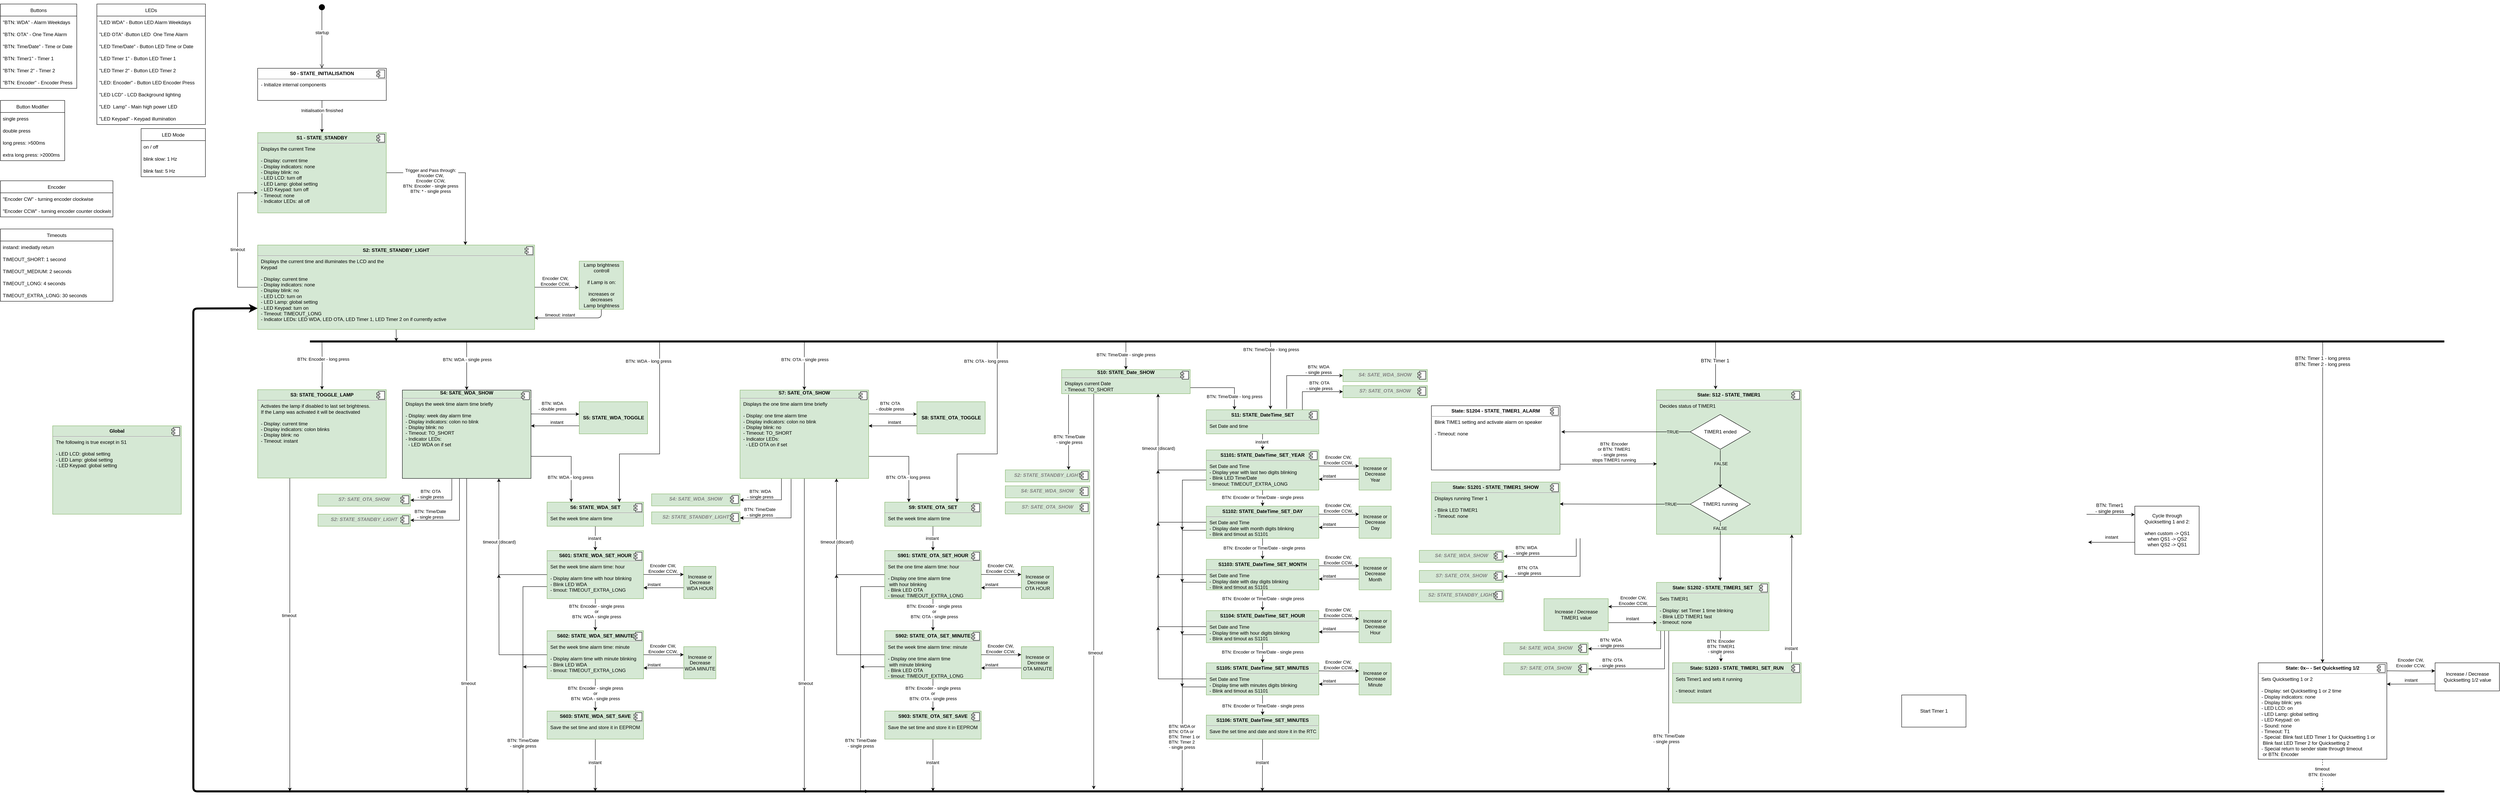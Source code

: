 <mxfile version="20.6.0" type="github">
  <diagram id="Uje0Y3pK5UOvtiXgnby2" name="Seite-1">
    <mxGraphModel dx="3144" dy="1663" grid="1" gridSize="10" guides="1" tooltips="1" connect="1" arrows="1" fold="1" page="1" pageScale="1" pageWidth="1654" pageHeight="1169" math="0" shadow="0">
      <root>
        <mxCell id="0" />
        <mxCell id="1" parent="0" />
        <mxCell id="k5uqPjDGBTjEfPPvqeBm-1" value="Buttons" style="swimlane;fontStyle=0;childLayout=stackLayout;horizontal=1;startSize=30;horizontalStack=0;resizeParent=1;resizeParentMax=0;resizeLast=0;collapsible=1;marginBottom=0;" parent="1" vertex="1">
          <mxGeometry x="40" y="280" width="190" height="210" as="geometry" />
        </mxCell>
        <mxCell id="k5uqPjDGBTjEfPPvqeBm-2" value="&quot;BTN: WDA&quot; - Alarm Weekdays" style="text;strokeColor=none;fillColor=none;align=left;verticalAlign=middle;spacingLeft=4;spacingRight=4;overflow=hidden;points=[[0,0.5],[1,0.5]];portConstraint=eastwest;rotatable=0;fontStyle=0" parent="k5uqPjDGBTjEfPPvqeBm-1" vertex="1">
          <mxGeometry y="30" width="190" height="30" as="geometry" />
        </mxCell>
        <mxCell id="k5uqPjDGBTjEfPPvqeBm-3" value="&quot;BTN: OTA&quot; - One Time Alarm" style="text;strokeColor=none;fillColor=none;align=left;verticalAlign=middle;spacingLeft=4;spacingRight=4;overflow=hidden;points=[[0,0.5],[1,0.5]];portConstraint=eastwest;rotatable=0;" parent="k5uqPjDGBTjEfPPvqeBm-1" vertex="1">
          <mxGeometry y="60" width="190" height="30" as="geometry" />
        </mxCell>
        <mxCell id="k5uqPjDGBTjEfPPvqeBm-4" value="&quot;BTN: Time/Date&quot; - Time or Date" style="text;strokeColor=none;fillColor=none;align=left;verticalAlign=middle;spacingLeft=4;spacingRight=4;overflow=hidden;points=[[0,0.5],[1,0.5]];portConstraint=eastwest;rotatable=0;" parent="k5uqPjDGBTjEfPPvqeBm-1" vertex="1">
          <mxGeometry y="90" width="190" height="30" as="geometry" />
        </mxCell>
        <mxCell id="k5uqPjDGBTjEfPPvqeBm-5" value="&quot;BTN: Timer1&quot; - Timer 1" style="text;strokeColor=none;fillColor=none;align=left;verticalAlign=middle;spacingLeft=4;spacingRight=4;overflow=hidden;points=[[0,0.5],[1,0.5]];portConstraint=eastwest;rotatable=0;" parent="k5uqPjDGBTjEfPPvqeBm-1" vertex="1">
          <mxGeometry y="120" width="190" height="30" as="geometry" />
        </mxCell>
        <mxCell id="k5uqPjDGBTjEfPPvqeBm-6" value="&quot;BTN: Timer 2&quot; - Timer 2" style="text;strokeColor=none;fillColor=none;align=left;verticalAlign=middle;spacingLeft=4;spacingRight=4;overflow=hidden;points=[[0,0.5],[1,0.5]];portConstraint=eastwest;rotatable=0;" parent="k5uqPjDGBTjEfPPvqeBm-1" vertex="1">
          <mxGeometry y="150" width="190" height="30" as="geometry" />
        </mxCell>
        <mxCell id="k5uqPjDGBTjEfPPvqeBm-8" value="&quot;BTN: Encoder&quot; - Encoder Press" style="text;strokeColor=none;fillColor=none;align=left;verticalAlign=middle;spacingLeft=4;spacingRight=4;overflow=hidden;points=[[0,0.5],[1,0.5]];portConstraint=eastwest;rotatable=0;" parent="k5uqPjDGBTjEfPPvqeBm-1" vertex="1">
          <mxGeometry y="180" width="190" height="30" as="geometry" />
        </mxCell>
        <mxCell id="k5uqPjDGBTjEfPPvqeBm-9" value="Button Modifier" style="swimlane;fontStyle=0;childLayout=stackLayout;horizontal=1;startSize=30;horizontalStack=0;resizeParent=1;resizeParentMax=0;resizeLast=0;collapsible=1;marginBottom=0;" parent="1" vertex="1">
          <mxGeometry x="40" y="520" width="160" height="150" as="geometry" />
        </mxCell>
        <mxCell id="k5uqPjDGBTjEfPPvqeBm-10" value="single press" style="text;strokeColor=none;fillColor=none;align=left;verticalAlign=middle;spacingLeft=4;spacingRight=4;overflow=hidden;points=[[0,0.5],[1,0.5]];portConstraint=eastwest;rotatable=0;" parent="k5uqPjDGBTjEfPPvqeBm-9" vertex="1">
          <mxGeometry y="30" width="160" height="30" as="geometry" />
        </mxCell>
        <mxCell id="1xnPEGeYe4gnvhaqJMAU-1" value="double press" style="text;strokeColor=none;fillColor=none;align=left;verticalAlign=middle;spacingLeft=4;spacingRight=4;overflow=hidden;points=[[0,0.5],[1,0.5]];portConstraint=eastwest;rotatable=0;" parent="k5uqPjDGBTjEfPPvqeBm-9" vertex="1">
          <mxGeometry y="60" width="160" height="30" as="geometry" />
        </mxCell>
        <mxCell id="k5uqPjDGBTjEfPPvqeBm-11" value="long press: &gt;500ms" style="text;strokeColor=none;fillColor=none;align=left;verticalAlign=middle;spacingLeft=4;spacingRight=4;overflow=hidden;points=[[0,0.5],[1,0.5]];portConstraint=eastwest;rotatable=0;" parent="k5uqPjDGBTjEfPPvqeBm-9" vertex="1">
          <mxGeometry y="90" width="160" height="30" as="geometry" />
        </mxCell>
        <mxCell id="k5uqPjDGBTjEfPPvqeBm-12" value="extra long press: &gt;2000ms" style="text;strokeColor=none;fillColor=none;align=left;verticalAlign=middle;spacingLeft=4;spacingRight=4;overflow=hidden;points=[[0,0.5],[1,0.5]];portConstraint=eastwest;rotatable=0;" parent="k5uqPjDGBTjEfPPvqeBm-9" vertex="1">
          <mxGeometry y="120" width="160" height="30" as="geometry" />
        </mxCell>
        <mxCell id="k5uqPjDGBTjEfPPvqeBm-13" value="LEDs" style="swimlane;fontStyle=0;childLayout=stackLayout;horizontal=1;startSize=30;horizontalStack=0;resizeParent=1;resizeParentMax=0;resizeLast=0;collapsible=1;marginBottom=0;" parent="1" vertex="1">
          <mxGeometry x="280" y="280" width="270" height="300" as="geometry" />
        </mxCell>
        <mxCell id="k5uqPjDGBTjEfPPvqeBm-14" value="&quot;LED WDA&quot; - Button LED Alarm Weekdays" style="text;strokeColor=none;fillColor=none;align=left;verticalAlign=middle;spacingLeft=4;spacingRight=4;overflow=hidden;points=[[0,0.5],[1,0.5]];portConstraint=eastwest;rotatable=0;fontStyle=0" parent="k5uqPjDGBTjEfPPvqeBm-13" vertex="1">
          <mxGeometry y="30" width="270" height="30" as="geometry" />
        </mxCell>
        <mxCell id="k5uqPjDGBTjEfPPvqeBm-15" value="&quot;LED OTA&quot; -Button LED  One Time Alarm" style="text;strokeColor=none;fillColor=none;align=left;verticalAlign=middle;spacingLeft=4;spacingRight=4;overflow=hidden;points=[[0,0.5],[1,0.5]];portConstraint=eastwest;rotatable=0;" parent="k5uqPjDGBTjEfPPvqeBm-13" vertex="1">
          <mxGeometry y="60" width="270" height="30" as="geometry" />
        </mxCell>
        <mxCell id="k5uqPjDGBTjEfPPvqeBm-16" value="&quot;LED Time/Date&quot; - Button LED Time or Date" style="text;strokeColor=none;fillColor=none;align=left;verticalAlign=middle;spacingLeft=4;spacingRight=4;overflow=hidden;points=[[0,0.5],[1,0.5]];portConstraint=eastwest;rotatable=0;" parent="k5uqPjDGBTjEfPPvqeBm-13" vertex="1">
          <mxGeometry y="90" width="270" height="30" as="geometry" />
        </mxCell>
        <mxCell id="k5uqPjDGBTjEfPPvqeBm-17" value="&quot;LED Timer 1&quot; - Button LED Timer 1" style="text;strokeColor=none;fillColor=none;align=left;verticalAlign=middle;spacingLeft=4;spacingRight=4;overflow=hidden;points=[[0,0.5],[1,0.5]];portConstraint=eastwest;rotatable=0;" parent="k5uqPjDGBTjEfPPvqeBm-13" vertex="1">
          <mxGeometry y="120" width="270" height="30" as="geometry" />
        </mxCell>
        <mxCell id="k5uqPjDGBTjEfPPvqeBm-18" value="&quot;LED Timer 2&quot; - Button LED Timer 2" style="text;strokeColor=none;fillColor=none;align=left;verticalAlign=middle;spacingLeft=4;spacingRight=4;overflow=hidden;points=[[0,0.5],[1,0.5]];portConstraint=eastwest;rotatable=0;" parent="k5uqPjDGBTjEfPPvqeBm-13" vertex="1">
          <mxGeometry y="150" width="270" height="30" as="geometry" />
        </mxCell>
        <mxCell id="k5uqPjDGBTjEfPPvqeBm-19" value="&quot;LED: Encoder&quot; - Button LED Encoder Press" style="text;strokeColor=none;fillColor=none;align=left;verticalAlign=middle;spacingLeft=4;spacingRight=4;overflow=hidden;points=[[0,0.5],[1,0.5]];portConstraint=eastwest;rotatable=0;" parent="k5uqPjDGBTjEfPPvqeBm-13" vertex="1">
          <mxGeometry y="180" width="270" height="30" as="geometry" />
        </mxCell>
        <mxCell id="k5uqPjDGBTjEfPPvqeBm-20" value="&quot;LED LCD&quot; - LCD Background lighting" style="text;strokeColor=none;fillColor=none;align=left;verticalAlign=middle;spacingLeft=4;spacingRight=4;overflow=hidden;points=[[0,0.5],[1,0.5]];portConstraint=eastwest;rotatable=0;" parent="k5uqPjDGBTjEfPPvqeBm-13" vertex="1">
          <mxGeometry y="210" width="270" height="30" as="geometry" />
        </mxCell>
        <mxCell id="k5uqPjDGBTjEfPPvqeBm-21" value="&quot;LED  Lamp&quot; - Main high power LED " style="text;strokeColor=none;fillColor=none;align=left;verticalAlign=middle;spacingLeft=4;spacingRight=4;overflow=hidden;points=[[0,0.5],[1,0.5]];portConstraint=eastwest;rotatable=0;" parent="k5uqPjDGBTjEfPPvqeBm-13" vertex="1">
          <mxGeometry y="240" width="270" height="30" as="geometry" />
        </mxCell>
        <mxCell id="k5uqPjDGBTjEfPPvqeBm-22" value="&quot;LED Keypad&quot; - Keypad illumination" style="text;strokeColor=none;fillColor=none;align=left;verticalAlign=middle;spacingLeft=4;spacingRight=4;overflow=hidden;points=[[0,0.5],[1,0.5]];portConstraint=eastwest;rotatable=0;" parent="k5uqPjDGBTjEfPPvqeBm-13" vertex="1">
          <mxGeometry y="270" width="270" height="30" as="geometry" />
        </mxCell>
        <mxCell id="k5uqPjDGBTjEfPPvqeBm-24" value="startup" style="html=1;verticalAlign=bottom;startArrow=circle;startFill=1;endArrow=open;startSize=6;endSize=8;rounded=0;entryX=0.5;entryY=0;entryDx=0;entryDy=0;" parent="1" edge="1">
          <mxGeometry width="80" relative="1" as="geometry">
            <mxPoint x="839.76" y="280" as="sourcePoint" />
            <mxPoint x="839.76" y="440" as="targetPoint" />
          </mxGeometry>
        </mxCell>
        <mxCell id="k5uqPjDGBTjEfPPvqeBm-37" style="edgeStyle=orthogonalEdgeStyle;rounded=0;orthogonalLoop=1;jettySize=auto;html=1;exitX=0.5;exitY=1;exitDx=0;exitDy=0;entryX=0.5;entryY=0;entryDx=0;entryDy=0;" parent="1" source="k5uqPjDGBTjEfPPvqeBm-33" target="k5uqPjDGBTjEfPPvqeBm-35" edge="1">
          <mxGeometry relative="1" as="geometry" />
        </mxCell>
        <mxCell id="k5uqPjDGBTjEfPPvqeBm-38" value="Initialisation finsished" style="edgeLabel;html=1;align=center;verticalAlign=middle;resizable=0;points=[];" parent="k5uqPjDGBTjEfPPvqeBm-37" vertex="1" connectable="0">
          <mxGeometry x="-0.387" relative="1" as="geometry">
            <mxPoint as="offset" />
          </mxGeometry>
        </mxCell>
        <mxCell id="k5uqPjDGBTjEfPPvqeBm-33" value="&lt;p style=&quot;margin:0px;margin-top:6px;text-align:center;&quot;&gt;&lt;b style=&quot;background-color: initial;&quot;&gt;S0 - STATE_INITIALISATION&lt;/b&gt;&lt;br&gt;&lt;/p&gt;&lt;hr&gt;&lt;p style=&quot;margin:0px;margin-left:8px;&quot;&gt;- Initialize internal components&lt;/p&gt;" style="align=left;overflow=fill;html=1;dropTarget=0;" parent="1" vertex="1">
          <mxGeometry x="680" y="440" width="320" height="80" as="geometry" />
        </mxCell>
        <mxCell id="k5uqPjDGBTjEfPPvqeBm-34" value="" style="shape=component;jettyWidth=8;jettyHeight=4;" parent="k5uqPjDGBTjEfPPvqeBm-33" vertex="1">
          <mxGeometry x="1" width="20" height="20" relative="1" as="geometry">
            <mxPoint x="-24" y="4" as="offset" />
          </mxGeometry>
        </mxCell>
        <mxCell id="k5uqPjDGBTjEfPPvqeBm-83" style="edgeStyle=orthogonalEdgeStyle;rounded=0;orthogonalLoop=1;jettySize=auto;html=1;exitX=1;exitY=0.5;exitDx=0;exitDy=0;entryX=0.75;entryY=0;entryDx=0;entryDy=0;startArrow=none;startFill=0;endArrow=classic;endFill=1;strokeWidth=1;" parent="1" source="k5uqPjDGBTjEfPPvqeBm-35" target="k5uqPjDGBTjEfPPvqeBm-39" edge="1">
          <mxGeometry relative="1" as="geometry" />
        </mxCell>
        <mxCell id="k5uqPjDGBTjEfPPvqeBm-84" value="Trigger and Pass through:&lt;br&gt;Encoder CW,&lt;br&gt;Encoder CCW,&lt;br&gt;BTN: Encoder - single press&lt;br&gt;BTN: * - single press" style="edgeLabel;html=1;align=center;verticalAlign=middle;resizable=0;points=[];" parent="k5uqPjDGBTjEfPPvqeBm-83" vertex="1" connectable="0">
          <mxGeometry x="0.495" y="1" relative="1" as="geometry">
            <mxPoint x="-88" y="-65" as="offset" />
          </mxGeometry>
        </mxCell>
        <mxCell id="k5uqPjDGBTjEfPPvqeBm-35" value="&lt;p style=&quot;margin:0px;margin-top:6px;text-align:center;&quot;&gt;&lt;b style=&quot;background-color: initial;&quot;&gt;S1 - STATE_STANDBY&lt;/b&gt;&lt;br&gt;&lt;/p&gt;&lt;hr&gt;&lt;p style=&quot;margin:0px;margin-left:8px;&quot;&gt;Displays the current Time&lt;/p&gt;&lt;p style=&quot;margin:0px;margin-left:8px;&quot;&gt;&lt;br&gt;&lt;/p&gt;&lt;p style=&quot;margin:0px;margin-left:8px;&quot;&gt;- Display: current time&lt;/p&gt;&lt;p style=&quot;margin:0px;margin-left:8px;&quot;&gt;- Display indicators: none&lt;/p&gt;&lt;p style=&quot;margin:0px;margin-left:8px;&quot;&gt;- Display blink: no&lt;/p&gt;&lt;p style=&quot;margin:0px;margin-left:8px;&quot;&gt;- LED LCD: turn off&lt;/p&gt;&lt;p style=&quot;margin:0px;margin-left:8px;&quot;&gt;- LED Lamp: global setting&lt;/p&gt;&lt;p style=&quot;margin:0px;margin-left:8px;&quot;&gt;- LED Keypad: turn off&lt;/p&gt;&lt;p style=&quot;margin:0px;margin-left:8px;&quot;&gt;- Timeout: none&lt;/p&gt;&lt;p style=&quot;margin:0px;margin-left:8px;&quot;&gt;- Indicator LEDs: all off&lt;/p&gt;" style="align=left;overflow=fill;html=1;dropTarget=0;fillColor=#d5e8d4;strokeColor=#82b366;" parent="1" vertex="1">
          <mxGeometry x="680" y="600" width="320" height="200" as="geometry" />
        </mxCell>
        <mxCell id="k5uqPjDGBTjEfPPvqeBm-36" value="" style="shape=component;jettyWidth=8;jettyHeight=4;" parent="k5uqPjDGBTjEfPPvqeBm-35" vertex="1">
          <mxGeometry x="1" width="20" height="20" relative="1" as="geometry">
            <mxPoint x="-24" y="4" as="offset" />
          </mxGeometry>
        </mxCell>
        <mxCell id="k5uqPjDGBTjEfPPvqeBm-57" style="edgeStyle=orthogonalEdgeStyle;rounded=0;orthogonalLoop=1;jettySize=auto;html=1;exitX=0;exitY=0.5;exitDx=0;exitDy=0;startArrow=none;startFill=0;endArrow=classic;endFill=1;strokeWidth=1;entryX=0;entryY=0.75;entryDx=0;entryDy=0;" parent="1" source="k5uqPjDGBTjEfPPvqeBm-39" target="k5uqPjDGBTjEfPPvqeBm-35" edge="1">
          <mxGeometry relative="1" as="geometry">
            <mxPoint x="520" y="965.143" as="targetPoint" />
            <Array as="points">
              <mxPoint x="630" y="985" />
              <mxPoint x="630" y="750" />
            </Array>
          </mxGeometry>
        </mxCell>
        <mxCell id="k5uqPjDGBTjEfPPvqeBm-58" value="timeout" style="edgeLabel;html=1;align=center;verticalAlign=middle;resizable=0;points=[];" parent="k5uqPjDGBTjEfPPvqeBm-57" vertex="1" connectable="0">
          <mxGeometry x="-0.14" relative="1" as="geometry">
            <mxPoint as="offset" />
          </mxGeometry>
        </mxCell>
        <mxCell id="k5uqPjDGBTjEfPPvqeBm-61" style="edgeStyle=orthogonalEdgeStyle;rounded=0;orthogonalLoop=1;jettySize=auto;html=1;entryX=0.5;entryY=0;entryDx=0;entryDy=0;startArrow=none;startFill=0;endArrow=classic;endFill=1;strokeWidth=1;" parent="1" target="k5uqPjDGBTjEfPPvqeBm-59" edge="1">
          <mxGeometry relative="1" as="geometry">
            <mxPoint x="840" y="1120" as="sourcePoint" />
          </mxGeometry>
        </mxCell>
        <mxCell id="k5uqPjDGBTjEfPPvqeBm-62" value="BTN: Encoder - long press" style="edgeLabel;html=1;align=center;verticalAlign=middle;resizable=0;points=[];" parent="k5uqPjDGBTjEfPPvqeBm-61" vertex="1" connectable="0">
          <mxGeometry x="-0.274" y="2" relative="1" as="geometry">
            <mxPoint as="offset" />
          </mxGeometry>
        </mxCell>
        <mxCell id="k5uqPjDGBTjEfPPvqeBm-82" style="rounded=0;orthogonalLoop=1;jettySize=auto;html=1;entryX=0.5;entryY=0;entryDx=0;entryDy=0;startArrow=none;startFill=0;endArrow=classic;endFill=1;strokeWidth=1;" parent="1" target="k5uqPjDGBTjEfPPvqeBm-80" edge="1">
          <mxGeometry relative="1" as="geometry">
            <mxPoint x="1200" y="1120" as="sourcePoint" />
          </mxGeometry>
        </mxCell>
        <mxCell id="k5uqPjDGBTjEfPPvqeBm-85" value="BTN: WDA - single press" style="edgeLabel;html=1;align=center;verticalAlign=middle;resizable=0;points=[];" parent="k5uqPjDGBTjEfPPvqeBm-82" vertex="1" connectable="0">
          <mxGeometry x="-0.26" y="1" relative="1" as="geometry">
            <mxPoint as="offset" />
          </mxGeometry>
        </mxCell>
        <mxCell id="k5uqPjDGBTjEfPPvqeBm-90" style="edgeStyle=orthogonalEdgeStyle;rounded=1;orthogonalLoop=1;jettySize=auto;html=1;exitX=0.5;exitY=1;exitDx=0;exitDy=0;startArrow=none;startFill=0;endArrow=classic;endFill=1;strokeWidth=1;" parent="1" source="k5uqPjDGBTjEfPPvqeBm-39" edge="1">
          <mxGeometry relative="1" as="geometry">
            <mxPoint x="1025" y="1120" as="targetPoint" />
          </mxGeometry>
        </mxCell>
        <mxCell id="k5uqPjDGBTjEfPPvqeBm-94" style="edgeStyle=orthogonalEdgeStyle;rounded=1;orthogonalLoop=1;jettySize=auto;html=1;exitX=1;exitY=0.5;exitDx=0;exitDy=0;entryX=-0.012;entryY=0.547;entryDx=0;entryDy=0;entryPerimeter=0;startArrow=none;startFill=0;endArrow=classic;endFill=1;strokeWidth=1;" parent="1" source="k5uqPjDGBTjEfPPvqeBm-39" target="k5uqPjDGBTjEfPPvqeBm-92" edge="1">
          <mxGeometry relative="1" as="geometry" />
        </mxCell>
        <mxCell id="k5uqPjDGBTjEfPPvqeBm-96" value="Encoder CW,&lt;br&gt;Encoder CCW," style="edgeLabel;html=1;align=center;verticalAlign=middle;resizable=0;points=[];" parent="k5uqPjDGBTjEfPPvqeBm-94" vertex="1" connectable="0">
          <mxGeometry x="0.313" y="2" relative="1" as="geometry">
            <mxPoint x="-21" y="-14" as="offset" />
          </mxGeometry>
        </mxCell>
        <mxCell id="k5uqPjDGBTjEfPPvqeBm-39" value="&lt;p style=&quot;margin:0px;margin-top:6px;text-align:center;&quot;&gt;&lt;b&gt;S2: STATE_STANDBY_LIGHT&lt;/b&gt;&lt;/p&gt;&lt;hr&gt;&lt;p style=&quot;margin: 0px 0px 0px 8px;&quot;&gt;Displays the current time and illuminates the LCD and the&lt;/p&gt;&lt;p style=&quot;margin: 0px 0px 0px 8px;&quot;&gt;Keypad&lt;/p&gt;&lt;p style=&quot;margin: 0px 0px 0px 8px;&quot;&gt;&lt;br&gt;&lt;/p&gt;&lt;p style=&quot;margin: 0px 0px 0px 8px;&quot;&gt;- Display: current time&lt;/p&gt;&lt;p style=&quot;margin: 0px 0px 0px 8px;&quot;&gt;- Display indicators: none&lt;/p&gt;&lt;p style=&quot;margin: 0px 0px 0px 8px;&quot;&gt;- Display blink: no&lt;/p&gt;&lt;p style=&quot;margin: 0px 0px 0px 8px;&quot;&gt;- LED LCD: turn on&lt;/p&gt;&lt;p style=&quot;margin: 0px 0px 0px 8px;&quot;&gt;- LED Lamp: global setting&lt;/p&gt;&lt;p style=&quot;margin: 0px 0px 0px 8px;&quot;&gt;- LED Keypad: turn on&lt;/p&gt;&lt;p style=&quot;margin: 0px 0px 0px 8px;&quot;&gt;- Timeout: TIMEOUT_LONG&lt;/p&gt;&lt;p style=&quot;margin: 0px 0px 0px 8px;&quot;&gt;- Indicator LEDs:&amp;nbsp;LED WDA,&amp;nbsp;LED OTA,&amp;nbsp;LED Timer 1,&amp;nbsp;LED Timer 2&amp;nbsp;on if currently active&lt;/p&gt;" style="align=left;overflow=fill;html=1;dropTarget=0;movable=0;fillColor=#d5e8d4;strokeColor=#82b366;" parent="1" vertex="1">
          <mxGeometry x="680" y="880" width="689" height="210" as="geometry" />
        </mxCell>
        <mxCell id="k5uqPjDGBTjEfPPvqeBm-40" value="" style="shape=component;jettyWidth=8;jettyHeight=4;" parent="k5uqPjDGBTjEfPPvqeBm-39" vertex="1">
          <mxGeometry x="1" width="20" height="20" relative="1" as="geometry">
            <mxPoint x="-24" y="4" as="offset" />
          </mxGeometry>
        </mxCell>
        <mxCell id="k5uqPjDGBTjEfPPvqeBm-43" value="Encoder" style="swimlane;fontStyle=0;childLayout=stackLayout;horizontal=1;startSize=30;horizontalStack=0;resizeParent=1;resizeParentMax=0;resizeLast=0;collapsible=1;marginBottom=0;" parent="1" vertex="1">
          <mxGeometry x="40" y="720" width="280" height="90" as="geometry" />
        </mxCell>
        <mxCell id="k5uqPjDGBTjEfPPvqeBm-44" value="&quot;Encoder CW&quot; - turning encoder clockwise" style="text;strokeColor=none;fillColor=none;align=left;verticalAlign=middle;spacingLeft=4;spacingRight=4;overflow=hidden;points=[[0,0.5],[1,0.5]];portConstraint=eastwest;rotatable=0;fontStyle=0" parent="k5uqPjDGBTjEfPPvqeBm-43" vertex="1">
          <mxGeometry y="30" width="280" height="30" as="geometry" />
        </mxCell>
        <mxCell id="k5uqPjDGBTjEfPPvqeBm-45" value="&quot;Encoder CCW&quot; - turning encoder counter clockwise" style="text;strokeColor=none;fillColor=none;align=left;verticalAlign=middle;spacingLeft=4;spacingRight=4;overflow=hidden;points=[[0,0.5],[1,0.5]];portConstraint=eastwest;rotatable=0;" parent="k5uqPjDGBTjEfPPvqeBm-43" vertex="1">
          <mxGeometry y="60" width="280" height="30" as="geometry" />
        </mxCell>
        <mxCell id="k5uqPjDGBTjEfPPvqeBm-51" value="Timeouts" style="swimlane;fontStyle=0;childLayout=stackLayout;horizontal=1;startSize=30;horizontalStack=0;resizeParent=1;resizeParentMax=0;resizeLast=0;collapsible=1;marginBottom=0;" parent="1" vertex="1">
          <mxGeometry x="40" y="840" width="280" height="180" as="geometry" />
        </mxCell>
        <mxCell id="k5uqPjDGBTjEfPPvqeBm-75" value="instand: imediatly return " style="text;strokeColor=none;fillColor=none;align=left;verticalAlign=middle;spacingLeft=4;spacingRight=4;overflow=hidden;points=[[0,0.5],[1,0.5]];portConstraint=eastwest;rotatable=0;fontStyle=0" parent="k5uqPjDGBTjEfPPvqeBm-51" vertex="1">
          <mxGeometry y="30" width="280" height="30" as="geometry" />
        </mxCell>
        <mxCell id="BHBZfVVGzmS6oQoB1Sdu-10" value="TIMEOUT_SHORT: 1 second" style="text;strokeColor=none;fillColor=none;align=left;verticalAlign=middle;spacingLeft=4;spacingRight=4;overflow=hidden;points=[[0,0.5],[1,0.5]];portConstraint=eastwest;rotatable=0;fontStyle=0" parent="k5uqPjDGBTjEfPPvqeBm-51" vertex="1">
          <mxGeometry y="60" width="280" height="30" as="geometry" />
        </mxCell>
        <mxCell id="k5uqPjDGBTjEfPPvqeBm-52" value="TIMEOUT_MEDIUM: 2 seconds" style="text;strokeColor=none;fillColor=none;align=left;verticalAlign=middle;spacingLeft=4;spacingRight=4;overflow=hidden;points=[[0,0.5],[1,0.5]];portConstraint=eastwest;rotatable=0;fontStyle=0" parent="k5uqPjDGBTjEfPPvqeBm-51" vertex="1">
          <mxGeometry y="90" width="280" height="30" as="geometry" />
        </mxCell>
        <mxCell id="k5uqPjDGBTjEfPPvqeBm-88" value="TIMEOUT_LONG: 4 seconds" style="text;strokeColor=none;fillColor=none;align=left;verticalAlign=middle;spacingLeft=4;spacingRight=4;overflow=hidden;points=[[0,0.5],[1,0.5]];portConstraint=eastwest;rotatable=0;fontStyle=0" parent="k5uqPjDGBTjEfPPvqeBm-51" vertex="1">
          <mxGeometry y="120" width="280" height="30" as="geometry" />
        </mxCell>
        <mxCell id="Xdwc-QMgSgGCj2rJcmfx-9" value="TIMEOUT_EXTRA_LONG: 30 seconds" style="text;strokeColor=none;fillColor=none;align=left;verticalAlign=middle;spacingLeft=4;spacingRight=4;overflow=hidden;points=[[0,0.5],[1,0.5]];portConstraint=eastwest;rotatable=0;fontStyle=0" parent="k5uqPjDGBTjEfPPvqeBm-51" vertex="1">
          <mxGeometry y="150" width="280" height="30" as="geometry" />
        </mxCell>
        <mxCell id="k5uqPjDGBTjEfPPvqeBm-55" value="" style="endArrow=classic;html=1;rounded=1;strokeWidth=5;entryX=0;entryY=0.75;entryDx=0;entryDy=0;endFill=1;" parent="1" target="k5uqPjDGBTjEfPPvqeBm-39" edge="1">
          <mxGeometry width="50" height="50" relative="1" as="geometry">
            <mxPoint x="6120" y="2240" as="sourcePoint" />
            <mxPoint x="500.17" y="1620" as="targetPoint" />
            <Array as="points">
              <mxPoint x="520" y="2240" />
              <mxPoint x="520" y="1038" />
            </Array>
          </mxGeometry>
        </mxCell>
        <mxCell id="k5uqPjDGBTjEfPPvqeBm-74" style="edgeStyle=orthogonalEdgeStyle;rounded=0;orthogonalLoop=1;jettySize=auto;html=1;exitX=0.25;exitY=1;exitDx=0;exitDy=0;startArrow=none;startFill=0;endArrow=classic;endFill=1;strokeWidth=1;" parent="1" source="k5uqPjDGBTjEfPPvqeBm-59" edge="1">
          <mxGeometry relative="1" as="geometry">
            <mxPoint x="760" y="2240" as="targetPoint" />
          </mxGeometry>
        </mxCell>
        <mxCell id="k5uqPjDGBTjEfPPvqeBm-79" value="timeout" style="edgeLabel;html=1;align=center;verticalAlign=middle;resizable=0;points=[];" parent="k5uqPjDGBTjEfPPvqeBm-74" vertex="1" connectable="0">
          <mxGeometry x="-0.125" y="-2" relative="1" as="geometry">
            <mxPoint as="offset" />
          </mxGeometry>
        </mxCell>
        <mxCell id="k5uqPjDGBTjEfPPvqeBm-59" value="&lt;p style=&quot;margin:0px;margin-top:6px;text-align:center;&quot;&gt;&lt;b&gt;S3: STATE_TOGGLE_LAMP&lt;/b&gt;&lt;br&gt;&lt;/p&gt;&lt;hr&gt;&lt;p style=&quot;margin: 0px 0px 0px 8px;&quot;&gt;Activates the lamp if disabled to last set brightness.&lt;/p&gt;&lt;p style=&quot;margin: 0px 0px 0px 8px;&quot;&gt;If the Lamp was activated it will be deactivated&lt;/p&gt;&lt;p style=&quot;margin: 0px 0px 0px 8px;&quot;&gt;&lt;br&gt;&lt;/p&gt;&lt;p style=&quot;margin: 0px 0px 0px 8px;&quot;&gt;- Display: current time&lt;/p&gt;&lt;p style=&quot;margin: 0px 0px 0px 8px;&quot;&gt;- Display indicators: colon blinks&lt;/p&gt;&lt;p style=&quot;margin: 0px 0px 0px 8px;&quot;&gt;- Display blink: no&lt;/p&gt;&lt;p style=&quot;margin: 0px 0px 0px 8px;&quot;&gt;- Timeout: instant&lt;/p&gt;" style="align=left;overflow=fill;html=1;dropTarget=0;movable=0;fillColor=#d5e8d4;strokeColor=#82b366;verticalAlign=middle;" parent="1" vertex="1">
          <mxGeometry x="680" y="1240" width="320" height="220" as="geometry" />
        </mxCell>
        <mxCell id="k5uqPjDGBTjEfPPvqeBm-60" value="" style="shape=component;jettyWidth=8;jettyHeight=4;" parent="k5uqPjDGBTjEfPPvqeBm-59" vertex="1">
          <mxGeometry x="1" width="20" height="20" relative="1" as="geometry">
            <mxPoint x="-24" y="4" as="offset" />
          </mxGeometry>
        </mxCell>
        <mxCell id="k5uqPjDGBTjEfPPvqeBm-86" style="edgeStyle=orthogonalEdgeStyle;rounded=1;orthogonalLoop=1;jettySize=auto;html=1;exitX=0.5;exitY=1;exitDx=0;exitDy=0;startArrow=none;startFill=0;endArrow=classic;endFill=1;strokeWidth=1;" parent="1" source="k5uqPjDGBTjEfPPvqeBm-80" edge="1">
          <mxGeometry relative="1" as="geometry">
            <mxPoint x="1200" y="2240" as="targetPoint" />
          </mxGeometry>
        </mxCell>
        <mxCell id="k5uqPjDGBTjEfPPvqeBm-87" value="timeout" style="edgeLabel;html=1;align=center;verticalAlign=middle;resizable=0;points=[];" parent="k5uqPjDGBTjEfPPvqeBm-86" vertex="1" connectable="0">
          <mxGeometry x="0.309" y="3" relative="1" as="geometry">
            <mxPoint as="offset" />
          </mxGeometry>
        </mxCell>
        <mxCell id="_SLi280b5SOu5fOjtUEs-106" style="edgeStyle=orthogonalEdgeStyle;rounded=0;jumpStyle=arc;jumpSize=12;orthogonalLoop=1;jettySize=auto;html=1;exitX=0.998;exitY=0.27;exitDx=0;exitDy=0;entryX=0;entryY=0.386;entryDx=0;entryDy=0;exitPerimeter=0;entryPerimeter=0;" parent="1" source="k5uqPjDGBTjEfPPvqeBm-80" target="_SLi280b5SOu5fOjtUEs-105" edge="1">
          <mxGeometry relative="1" as="geometry">
            <mxPoint x="1530" y="1296" as="targetPoint" />
          </mxGeometry>
        </mxCell>
        <mxCell id="_SLi280b5SOu5fOjtUEs-107" value="BTN: WDA&lt;br&gt;- double press" style="edgeLabel;html=1;align=center;verticalAlign=middle;resizable=0;points=[];" parent="_SLi280b5SOu5fOjtUEs-106" vertex="1" connectable="0">
          <mxGeometry x="-0.116" relative="1" as="geometry">
            <mxPoint y="-20" as="offset" />
          </mxGeometry>
        </mxCell>
        <mxCell id="_SLi280b5SOu5fOjtUEs-110" style="edgeStyle=orthogonalEdgeStyle;rounded=0;jumpStyle=arc;jumpSize=12;orthogonalLoop=1;jettySize=auto;html=1;entryX=0.25;entryY=0;entryDx=0;entryDy=0;exitX=1;exitY=0.75;exitDx=0;exitDy=0;" parent="1" source="k5uqPjDGBTjEfPPvqeBm-80" target="_SLi280b5SOu5fOjtUEs-103" edge="1">
          <mxGeometry relative="1" as="geometry" />
        </mxCell>
        <mxCell id="_SLi280b5SOu5fOjtUEs-111" value="BTN: WDA - long press" style="edgeLabel;html=1;align=center;verticalAlign=middle;resizable=0;points=[];" parent="_SLi280b5SOu5fOjtUEs-110" vertex="1" connectable="0">
          <mxGeometry x="0.42" y="-2" relative="1" as="geometry">
            <mxPoint as="offset" />
          </mxGeometry>
        </mxCell>
        <mxCell id="hKQkQgAd_5baMokW1bwy-66" style="edgeStyle=orthogonalEdgeStyle;rounded=0;orthogonalLoop=1;jettySize=auto;html=1;exitX=0.444;exitY=1.002;exitDx=0;exitDy=0;entryX=1;entryY=0.5;entryDx=0;entryDy=0;fontColor=#808080;exitPerimeter=0;" parent="1" source="k5uqPjDGBTjEfPPvqeBm-80" target="hKQkQgAd_5baMokW1bwy-64" edge="1">
          <mxGeometry relative="1" as="geometry" />
        </mxCell>
        <mxCell id="hKQkQgAd_5baMokW1bwy-67" value="&lt;div&gt;BTN: Time/Date&lt;/div&gt;&lt;div&gt;- single press&lt;/div&gt;" style="edgeLabel;html=1;align=center;verticalAlign=middle;resizable=0;points=[];fontColor=#000000;" parent="hKQkQgAd_5baMokW1bwy-66" vertex="1" connectable="0">
          <mxGeometry x="0.608" y="1" relative="1" as="geometry">
            <mxPoint x="5" y="-16" as="offset" />
          </mxGeometry>
        </mxCell>
        <mxCell id="k5uqPjDGBTjEfPPvqeBm-80" value="&lt;div align=&quot;center&quot;&gt;&lt;span style=&quot;background-color: initial;&quot;&gt;&lt;b&gt;S4: SATE_WDA_SHOW&lt;/b&gt;&lt;/span&gt;&lt;/div&gt;&lt;hr&gt;&lt;p style=&quot;margin: 0px 0px 0px 8px;&quot;&gt;Displays the week time alarm time briefly&lt;/p&gt;&lt;p style=&quot;margin: 0px 0px 0px 8px;&quot;&gt;&lt;br&gt;&lt;/p&gt;&lt;p style=&quot;margin: 0px 0px 0px 8px;&quot;&gt;- Display: week day alarm time&lt;/p&gt;&lt;p style=&quot;margin: 0px 0px 0px 8px;&quot;&gt;- Display indicators: colon no blink&lt;/p&gt;&lt;p style=&quot;margin: 0px 0px 0px 8px;&quot;&gt;- Display blink: no&lt;/p&gt;&lt;p style=&quot;margin: 0px 0px 0px 8px;&quot;&gt;- Timeout: TO_SHORT&lt;/p&gt;&lt;p style=&quot;margin: 0px 0px 0px 8px;&quot;&gt;- Indicator LEDs:&lt;/p&gt;&lt;p style=&quot;margin: 0px 0px 0px 8px;&quot;&gt;&amp;nbsp; - LED WDA on if set&lt;/p&gt;&lt;p style=&quot;margin: 0px 0px 0px 8px;&quot;&gt;&lt;br&gt;&lt;/p&gt;" style="align=left;overflow=fill;html=1;dropTarget=0;movable=0;fillColor=#d5e8d4;strokeColor=default;verticalAlign=middle;" parent="1" vertex="1">
          <mxGeometry x="1040" y="1241" width="320" height="220" as="geometry" />
        </mxCell>
        <mxCell id="k5uqPjDGBTjEfPPvqeBm-81" value="" style="shape=component;jettyWidth=8;jettyHeight=4;" parent="k5uqPjDGBTjEfPPvqeBm-80" vertex="1">
          <mxGeometry x="1" width="20" height="20" relative="1" as="geometry">
            <mxPoint x="-24" y="4" as="offset" />
          </mxGeometry>
        </mxCell>
        <mxCell id="k5uqPjDGBTjEfPPvqeBm-89" value="" style="endArrow=none;html=1;rounded=1;strokeWidth=5;" parent="1" edge="1">
          <mxGeometry width="50" height="50" relative="1" as="geometry">
            <mxPoint x="6120" y="1120" as="sourcePoint" />
            <mxPoint x="810" y="1120" as="targetPoint" />
            <Array as="points">
              <mxPoint x="810" y="1120" />
            </Array>
          </mxGeometry>
        </mxCell>
        <mxCell id="k5uqPjDGBTjEfPPvqeBm-95" style="edgeStyle=orthogonalEdgeStyle;rounded=1;orthogonalLoop=1;jettySize=auto;html=1;exitX=0.5;exitY=1;exitDx=0;exitDy=0;entryX=0.999;entryY=0.864;entryDx=0;entryDy=0;entryPerimeter=0;startArrow=none;startFill=0;endArrow=classic;endFill=1;strokeWidth=1;" parent="1" source="k5uqPjDGBTjEfPPvqeBm-92" target="k5uqPjDGBTjEfPPvqeBm-39" edge="1">
          <mxGeometry relative="1" as="geometry" />
        </mxCell>
        <mxCell id="k5uqPjDGBTjEfPPvqeBm-97" value="timeout: instant" style="edgeLabel;html=1;align=center;verticalAlign=middle;resizable=0;points=[];" parent="k5uqPjDGBTjEfPPvqeBm-95" vertex="1" connectable="0">
          <mxGeometry x="0.294" relative="1" as="geometry">
            <mxPoint x="-3" y="-8" as="offset" />
          </mxGeometry>
        </mxCell>
        <mxCell id="k5uqPjDGBTjEfPPvqeBm-92" value="Lamp brightness&lt;br&gt;controll&lt;br&gt;&lt;br&gt;if Lamp is on:&lt;br&gt;&lt;br&gt;increases or&lt;br&gt;decreases&lt;br&gt;Lamp brightness" style="html=1;movable=1;fillColor=#d5e8d4;strokeColor=#82b366;" parent="1" vertex="1">
          <mxGeometry x="1480" y="920" width="110" height="120" as="geometry" />
        </mxCell>
        <mxCell id="OVx9ZsrcYfUuD98ZQt2A-1" value="&lt;p style=&quot;margin:0px;margin-top:6px;text-align:center;&quot;&gt;&lt;b&gt;State: S1201 - STATE_TIMER1_SHOW&lt;/b&gt;&lt;/p&gt;&lt;hr&gt;&lt;p style=&quot;margin: 0px 0px 0px 8px;&quot;&gt;Displays running Timer 1&lt;/p&gt;&lt;br&gt;&lt;p style=&quot;margin: 0px 0px 0px 8px;&quot;&gt;- Blink LED TIMER1&lt;br&gt;&lt;/p&gt;&lt;p style=&quot;margin: 0px 0px 0px 8px;&quot;&gt;- Timeout: none&lt;/p&gt;" style="align=left;overflow=fill;html=1;dropTarget=0;movable=1;fillColor=#d5e8d4;strokeColor=#82b366;" parent="1" vertex="1">
          <mxGeometry x="3600" y="1470" width="320" height="130" as="geometry" />
        </mxCell>
        <mxCell id="OVx9ZsrcYfUuD98ZQt2A-2" value="" style="shape=component;jettyWidth=8;jettyHeight=4;" parent="OVx9ZsrcYfUuD98ZQt2A-1" vertex="1">
          <mxGeometry x="1" width="20" height="20" relative="1" as="geometry">
            <mxPoint x="-24" y="4" as="offset" />
          </mxGeometry>
        </mxCell>
        <mxCell id="OVx9ZsrcYfUuD98ZQt2A-39" value="BTN: Timer 1&amp;nbsp;" style="edgeStyle=orthogonalEdgeStyle;rounded=0;orthogonalLoop=1;jettySize=auto;html=1;fontSize=12;startArrow=classic;startFill=1;endArrow=none;endFill=0;" parent="1" edge="1">
          <mxGeometry x="0.174" relative="1" as="geometry">
            <mxPoint x="4307" y="1118.14" as="targetPoint" />
            <Array as="points">
              <mxPoint x="4307" y="1178.14" />
              <mxPoint x="4307" y="1178.14" />
            </Array>
            <mxPoint as="offset" />
            <mxPoint x="4307" y="1239.14" as="sourcePoint" />
          </mxGeometry>
        </mxCell>
        <mxCell id="OVx9ZsrcYfUuD98ZQt2A-13" style="edgeStyle=orthogonalEdgeStyle;rounded=0;orthogonalLoop=1;jettySize=auto;html=1;entryX=1;entryY=0.25;entryDx=0;entryDy=0;exitX=0;exitY=0.5;exitDx=0;exitDy=0;startArrow=none;startFill=0;" parent="1" source="OVx9ZsrcYfUuD98ZQt2A-5" target="OVx9ZsrcYfUuD98ZQt2A-9" edge="1">
          <mxGeometry relative="1" as="geometry">
            <mxPoint x="3800.04" y="1780.16" as="sourcePoint" />
          </mxGeometry>
        </mxCell>
        <mxCell id="OVx9ZsrcYfUuD98ZQt2A-16" value="Encoder CW,&lt;br&gt;Encoder CCW," style="edgeLabel;html=1;align=center;verticalAlign=middle;resizable=0;points=[];" parent="OVx9ZsrcYfUuD98ZQt2A-13" vertex="1" connectable="0">
          <mxGeometry x="0.373" y="-1" relative="1" as="geometry">
            <mxPoint x="24" y="-14" as="offset" />
          </mxGeometry>
        </mxCell>
        <mxCell id="OVx9ZsrcYfUuD98ZQt2A-14" style="edgeStyle=orthogonalEdgeStyle;rounded=0;orthogonalLoop=1;jettySize=auto;html=1;entryX=0;entryY=0.175;entryDx=0;entryDy=0;startArrow=none;startFill=0;exitX=1.004;exitY=0.418;exitDx=0;exitDy=0;entryPerimeter=0;exitPerimeter=0;" parent="1" target="OVx9ZsrcYfUuD98ZQt2A-11" edge="1">
          <mxGeometry relative="1" as="geometry">
            <Array as="points">
              <mxPoint x="5230" y="1550" />
            </Array>
            <mxPoint x="5232.28" y="1550.32" as="sourcePoint" />
          </mxGeometry>
        </mxCell>
        <mxCell id="OVx9ZsrcYfUuD98ZQt2A-21" value="&lt;span style=&quot;font-size: 12px ; text-align: left&quot;&gt;BTN: Timer1&lt;br&gt;&lt;/span&gt;&lt;span style=&quot;font-size: 12px&quot;&gt;- single press&lt;/span&gt;&lt;span style=&quot;font-size: 12px ; text-align: left&quot;&gt;&lt;br&gt;&lt;/span&gt;" style="edgeLabel;html=1;align=center;verticalAlign=middle;resizable=0;points=[];labelBackgroundColor=#FFFFFF;" parent="OVx9ZsrcYfUuD98ZQt2A-14" vertex="1" connectable="0">
          <mxGeometry x="0.317" y="1" relative="1" as="geometry">
            <mxPoint x="-21" y="-15" as="offset" />
          </mxGeometry>
        </mxCell>
        <mxCell id="hKQkQgAd_5baMokW1bwy-28" style="edgeStyle=orthogonalEdgeStyle;rounded=0;orthogonalLoop=1;jettySize=auto;html=1;exitX=0.568;exitY=1.002;exitDx=0;exitDy=0;entryX=0.376;entryY=-0.023;entryDx=0;entryDy=0;entryPerimeter=0;exitPerimeter=0;" parent="1" source="OVx9ZsrcYfUuD98ZQt2A-5" target="hKQkQgAd_5baMokW1bwy-26" edge="1">
          <mxGeometry relative="1" as="geometry" />
        </mxCell>
        <mxCell id="hKQkQgAd_5baMokW1bwy-29" value="&lt;div&gt;BTN: Encoder&lt;/div&gt;&lt;div&gt;BTN: TIMER1&lt;br&gt;&lt;/div&gt;&lt;div&gt;- single press&lt;/div&gt;" style="edgeLabel;html=1;align=center;verticalAlign=middle;resizable=0;points=[];" parent="hKQkQgAd_5baMokW1bwy-28" vertex="1" connectable="0">
          <mxGeometry x="-0.348" y="1" relative="1" as="geometry">
            <mxPoint y="13" as="offset" />
          </mxGeometry>
        </mxCell>
        <mxCell id="hKQkQgAd_5baMokW1bwy-34" style="edgeStyle=orthogonalEdgeStyle;rounded=0;orthogonalLoop=1;jettySize=auto;html=1;exitX=0.109;exitY=1.005;exitDx=0;exitDy=0;exitPerimeter=0;" parent="1" source="OVx9ZsrcYfUuD98ZQt2A-5" edge="1">
          <mxGeometry relative="1" as="geometry">
            <mxPoint x="4180" y="1850" as="sourcePoint" />
            <mxPoint x="4190" y="2240" as="targetPoint" />
            <Array as="points">
              <mxPoint x="4190" y="1890" />
            </Array>
          </mxGeometry>
        </mxCell>
        <mxCell id="hKQkQgAd_5baMokW1bwy-35" value="&lt;div&gt;BTN: Time/Date&lt;/div&gt;&lt;div&gt;- single press&lt;/div&gt;" style="edgeLabel;html=1;align=left;verticalAlign=middle;resizable=0;points=[];" parent="hKQkQgAd_5baMokW1bwy-34" vertex="1" connectable="0">
          <mxGeometry x="0.341" y="-1" relative="1" as="geometry">
            <mxPoint x="-39" y="1" as="offset" />
          </mxGeometry>
        </mxCell>
        <mxCell id="hKQkQgAd_5baMokW1bwy-38" style="edgeStyle=orthogonalEdgeStyle;rounded=0;orthogonalLoop=1;jettySize=auto;html=1;exitX=0.037;exitY=1.005;exitDx=0;exitDy=0;entryX=1;entryY=0.5;entryDx=0;entryDy=0;exitPerimeter=0;" parent="1" source="OVx9ZsrcYfUuD98ZQt2A-5" target="hKQkQgAd_5baMokW1bwy-36" edge="1">
          <mxGeometry relative="1" as="geometry">
            <Array as="points">
              <mxPoint x="4170" y="1885" />
            </Array>
          </mxGeometry>
        </mxCell>
        <mxCell id="hKQkQgAd_5baMokW1bwy-39" value="&lt;div&gt;BTN: WDA&lt;br&gt;&lt;/div&gt;&lt;div&gt;- single press&lt;/div&gt;" style="edgeLabel;html=1;align=center;verticalAlign=middle;resizable=0;points=[];" parent="hKQkQgAd_5baMokW1bwy-38" vertex="1" connectable="0">
          <mxGeometry x="0.67" y="2" relative="1" as="geometry">
            <mxPoint x="18" y="-17" as="offset" />
          </mxGeometry>
        </mxCell>
        <mxCell id="hKQkQgAd_5baMokW1bwy-42" style="edgeStyle=orthogonalEdgeStyle;rounded=0;orthogonalLoop=1;jettySize=auto;html=1;entryX=1;entryY=0.5;entryDx=0;entryDy=0;" parent="1" source="OVx9ZsrcYfUuD98ZQt2A-5" target="hKQkQgAd_5baMokW1bwy-40" edge="1">
          <mxGeometry relative="1" as="geometry">
            <Array as="points">
              <mxPoint x="4180" y="1935" />
            </Array>
          </mxGeometry>
        </mxCell>
        <mxCell id="hKQkQgAd_5baMokW1bwy-43" value="&lt;div&gt;BTN: OTA&lt;br&gt;&lt;/div&gt;&lt;div&gt;- single press&lt;/div&gt;" style="edgeLabel;html=1;align=center;verticalAlign=middle;resizable=0;points=[];" parent="hKQkQgAd_5baMokW1bwy-42" vertex="1" connectable="0">
          <mxGeometry x="0.472" relative="1" as="geometry">
            <mxPoint x="-15" y="-15" as="offset" />
          </mxGeometry>
        </mxCell>
        <mxCell id="OVx9ZsrcYfUuD98ZQt2A-5" value="&lt;p style=&quot;margin:0px;margin-top:6px;text-align:center;&quot;&gt;&lt;b&gt;State: S1202 - STATE_TIMER1_SET&lt;/b&gt;&lt;/p&gt;&lt;hr&gt;&lt;p style=&quot;margin: 0px 0px 0px 8px;&quot;&gt;Sets TIMER1&lt;/p&gt;&lt;p style=&quot;margin: 0px 0px 0px 8px;&quot;&gt;&lt;br&gt;&lt;/p&gt;&lt;p style=&quot;margin: 0px 0px 0px 8px;&quot;&gt;- Display: set Timer 1 time blinking&lt;/p&gt;&lt;p style=&quot;margin: 0px 0px 0px 8px;&quot;&gt;- Blink LED TIMER1 fast&lt;br&gt;&lt;/p&gt;&lt;p style=&quot;margin: 0px 0px 0px 8px;&quot;&gt;- timeout: none&lt;br&gt;&lt;/p&gt;" style="align=left;overflow=fill;html=1;dropTarget=0;movable=1;fillColor=#d5e8d4;strokeColor=#82b366;" parent="1" vertex="1">
          <mxGeometry x="4160" y="1719.76" width="280" height="120.24" as="geometry" />
        </mxCell>
        <mxCell id="OVx9ZsrcYfUuD98ZQt2A-6" value="" style="shape=component;jettyWidth=8;jettyHeight=4;" parent="OVx9ZsrcYfUuD98ZQt2A-5" vertex="1">
          <mxGeometry x="1" width="20" height="20" relative="1" as="geometry">
            <mxPoint x="-24" y="4" as="offset" />
          </mxGeometry>
        </mxCell>
        <mxCell id="OVx9ZsrcYfUuD98ZQt2A-17" style="edgeStyle=orthogonalEdgeStyle;rounded=0;orthogonalLoop=1;jettySize=auto;html=1;startArrow=none;startFill=0;exitX=1;exitY=0.75;exitDx=0;exitDy=0;" parent="1" source="OVx9ZsrcYfUuD98ZQt2A-9" edge="1">
          <mxGeometry relative="1" as="geometry">
            <mxPoint x="4161" y="1820" as="targetPoint" />
            <Array as="points">
              <mxPoint x="4161" y="1820" />
            </Array>
          </mxGeometry>
        </mxCell>
        <mxCell id="OVx9ZsrcYfUuD98ZQt2A-18" value="instant" style="edgeLabel;html=1;align=center;verticalAlign=middle;resizable=0;points=[];" parent="OVx9ZsrcYfUuD98ZQt2A-17" vertex="1" connectable="0">
          <mxGeometry x="-0.358" relative="1" as="geometry">
            <mxPoint x="21" y="-10" as="offset" />
          </mxGeometry>
        </mxCell>
        <mxCell id="OVx9ZsrcYfUuD98ZQt2A-9" value="Increase / Decrease&lt;br&gt;TIMER1 value" style="html=1;movable=1;fillColor=#d5e8d4;strokeColor=#82b366;" parent="1" vertex="1">
          <mxGeometry x="3880" y="1760.24" width="160" height="79.76" as="geometry" />
        </mxCell>
        <mxCell id="OVx9ZsrcYfUuD98ZQt2A-19" style="edgeStyle=orthogonalEdgeStyle;rounded=0;orthogonalLoop=1;jettySize=auto;html=1;startArrow=none;startFill=0;exitX=0;exitY=0.75;exitDx=0;exitDy=0;entryX=1.009;entryY=0.708;entryDx=0;entryDy=0;entryPerimeter=0;" parent="1" source="OVx9ZsrcYfUuD98ZQt2A-11" edge="1">
          <mxGeometry relative="1" as="geometry">
            <mxPoint x="5233.88" y="1619.92" as="targetPoint" />
          </mxGeometry>
        </mxCell>
        <mxCell id="OVx9ZsrcYfUuD98ZQt2A-20" value="instant" style="edgeLabel;html=1;align=center;verticalAlign=middle;resizable=0;points=[];" parent="OVx9ZsrcYfUuD98ZQt2A-19" vertex="1" connectable="0">
          <mxGeometry x="-0.344" y="1" relative="1" as="geometry">
            <mxPoint x="-20" y="-14" as="offset" />
          </mxGeometry>
        </mxCell>
        <mxCell id="OVx9ZsrcYfUuD98ZQt2A-11" value="Cycle through&lt;br&gt;Quicksetting 1 and 2:&lt;br&gt;&lt;br&gt;when custom -&amp;gt; QS1&lt;br&gt;when QS1 -&amp;gt; QS2&lt;br&gt;when QS2 -&amp;gt; QS1" style="html=1;movable=1;" parent="1" vertex="1">
          <mxGeometry x="5350" y="1530" width="160" height="120" as="geometry" />
        </mxCell>
        <mxCell id="OVx9ZsrcYfUuD98ZQt2A-27" value="Start Timer 1" style="html=1;movable=1;" parent="1" vertex="1">
          <mxGeometry x="4770" y="2000" width="160" height="80" as="geometry" />
        </mxCell>
        <mxCell id="i7I8gAnaNQwhDozgSgYj-7" style="edgeStyle=orthogonalEdgeStyle;rounded=0;orthogonalLoop=1;jettySize=auto;html=1;exitX=0.5;exitY=0;exitDx=0;exitDy=0;startArrow=classic;startFill=1;endArrow=none;endFill=0;" parent="1" source="_SLi280b5SOu5fOjtUEs-73" edge="1">
          <mxGeometry relative="1" as="geometry">
            <mxPoint x="5817.429" y="1120" as="targetPoint" />
          </mxGeometry>
        </mxCell>
        <mxCell id="i7I8gAnaNQwhDozgSgYj-8" value="&lt;span style=&quot;font-size: 12px ; text-align: left&quot;&gt;BTN: Timer 1 - long press&lt;br&gt;&lt;/span&gt;&lt;span style=&quot;font-size: 12px ; text-align: left&quot;&gt;BTN: Timer 2 - long press&lt;/span&gt;" style="edgeLabel;html=1;align=center;verticalAlign=middle;resizable=0;points=[];" parent="i7I8gAnaNQwhDozgSgYj-7" vertex="1" connectable="0">
          <mxGeometry x="-0.685" y="1" relative="1" as="geometry">
            <mxPoint x="1" y="-625" as="offset" />
          </mxGeometry>
        </mxCell>
        <mxCell id="i7I8gAnaNQwhDozgSgYj-10" style="edgeStyle=orthogonalEdgeStyle;rounded=0;orthogonalLoop=1;jettySize=auto;html=1;startArrow=none;startFill=0;endArrow=classic;endFill=1;dashed=1;" parent="1" source="_SLi280b5SOu5fOjtUEs-73" edge="1">
          <mxGeometry relative="1" as="geometry">
            <mxPoint x="5817.0" y="2240" as="targetPoint" />
          </mxGeometry>
        </mxCell>
        <mxCell id="i7I8gAnaNQwhDozgSgYj-11" value="timeout&lt;br&gt;BTN: Encoder" style="edgeLabel;html=1;align=center;verticalAlign=middle;resizable=0;points=[];" parent="i7I8gAnaNQwhDozgSgYj-10" vertex="1" connectable="0">
          <mxGeometry x="-0.241" y="-1" relative="1" as="geometry">
            <mxPoint as="offset" />
          </mxGeometry>
        </mxCell>
        <mxCell id="_SLi280b5SOu5fOjtUEs-73" value="&lt;p style=&quot;margin:0px;margin-top:6px;text-align:center;&quot;&gt;&lt;b&gt;State: 0x-- - Set Quicksetting 1/2&lt;/b&gt;&lt;/p&gt;&lt;hr&gt;&lt;p style=&quot;margin: 0px 0px 0px 8px;&quot;&gt;Sets Quicksetting 1 or 2&lt;/p&gt;&lt;p style=&quot;margin: 0px 0px 0px 8px;&quot;&gt;&lt;br&gt;&lt;/p&gt;&lt;p style=&quot;margin: 0px 0px 0px 8px;&quot;&gt;- Display: set Quicksetting 1 or 2 time&lt;/p&gt;&lt;p style=&quot;margin: 0px 0px 0px 8px;&quot;&gt;- Display indicators: none&lt;/p&gt;&lt;p style=&quot;margin: 0px 0px 0px 8px;&quot;&gt;- Display blink: yes&lt;/p&gt;&lt;p style=&quot;margin: 0px 0px 0px 8px;&quot;&gt;- LED LCD: on&lt;/p&gt;&lt;p style=&quot;margin: 0px 0px 0px 8px;&quot;&gt;- LED Lamp: global setting&lt;/p&gt;&lt;p style=&quot;margin: 0px 0px 0px 8px;&quot;&gt;- LED Keypad: on&lt;/p&gt;&lt;p style=&quot;margin: 0px 0px 0px 8px;&quot;&gt;- Sound: none&lt;/p&gt;&lt;p style=&quot;margin: 0px 0px 0px 8px;&quot;&gt;- Timeout: T1&lt;/p&gt;&lt;p style=&quot;margin: 0px 0px 0px 8px;&quot;&gt;- Special: Blink fast LED Timer 1 for Quicksetting 1 or&lt;/p&gt;&lt;p style=&quot;margin: 0px 0px 0px 8px;&quot;&gt;&lt;span style=&quot;white-space: pre;&quot;&gt; &lt;/span&gt;Blink fast LED Timer 2 for Quicksetting 2&lt;/p&gt;&lt;p style=&quot;margin: 0px 0px 0px 8px;&quot;&gt;- Special return to sender state through timeout&lt;/p&gt;&lt;p style=&quot;margin: 0px 0px 0px 8px;&quot;&gt;&lt;span style=&quot;white-space: pre;&quot;&gt; &lt;/span&gt;or BTN: Encoder&lt;/p&gt;" style="align=left;overflow=fill;html=1;dropTarget=0;movable=1;" parent="1" vertex="1">
          <mxGeometry x="5657" y="1920" width="320" height="240" as="geometry" />
        </mxCell>
        <mxCell id="_SLi280b5SOu5fOjtUEs-74" value="" style="shape=component;jettyWidth=8;jettyHeight=4;" parent="_SLi280b5SOu5fOjtUEs-73" vertex="1">
          <mxGeometry x="1" width="20" height="20" relative="1" as="geometry">
            <mxPoint x="-24" y="4" as="offset" />
          </mxGeometry>
        </mxCell>
        <mxCell id="_SLi280b5SOu5fOjtUEs-84" style="edgeStyle=orthogonalEdgeStyle;rounded=0;orthogonalLoop=1;jettySize=auto;html=1;entryX=0;entryY=0.286;entryDx=0;entryDy=0;exitX=0.997;exitY=0.083;exitDx=0;exitDy=0;exitPerimeter=0;startArrow=none;startFill=0;entryPerimeter=0;" parent="1" target="_SLi280b5SOu5fOjtUEs-88" edge="1">
          <mxGeometry relative="1" as="geometry">
            <mxPoint x="5977.04" y="1939.92" as="sourcePoint" />
          </mxGeometry>
        </mxCell>
        <mxCell id="_SLi280b5SOu5fOjtUEs-85" value="Encoder CW,&lt;br&gt;Encoder CCW," style="edgeLabel;html=1;align=center;verticalAlign=middle;resizable=0;points=[];" parent="_SLi280b5SOu5fOjtUEs-84" vertex="1" connectable="0">
          <mxGeometry x="0.373" y="-1" relative="1" as="geometry">
            <mxPoint x="-23" y="-21" as="offset" />
          </mxGeometry>
        </mxCell>
        <mxCell id="_SLi280b5SOu5fOjtUEs-86" style="edgeStyle=orthogonalEdgeStyle;rounded=0;orthogonalLoop=1;jettySize=auto;html=1;startArrow=none;startFill=0;exitX=0;exitY=0.75;exitDx=0;exitDy=0;" parent="1" source="_SLi280b5SOu5fOjtUEs-88" edge="1">
          <mxGeometry relative="1" as="geometry">
            <mxPoint x="5977" y="1973" as="targetPoint" />
            <Array as="points">
              <mxPoint x="5977" y="1973" />
            </Array>
          </mxGeometry>
        </mxCell>
        <mxCell id="_SLi280b5SOu5fOjtUEs-87" value="instant" style="edgeLabel;html=1;align=center;verticalAlign=middle;resizable=0;points=[];" parent="_SLi280b5SOu5fOjtUEs-86" vertex="1" connectable="0">
          <mxGeometry x="-0.358" relative="1" as="geometry">
            <mxPoint x="-22" y="-10" as="offset" />
          </mxGeometry>
        </mxCell>
        <mxCell id="_SLi280b5SOu5fOjtUEs-88" value="Increase / Decrease&lt;br&gt;Quicksetting 1/2 value" style="html=1;movable=1;" parent="1" vertex="1">
          <mxGeometry x="6097" y="1920" width="160" height="70" as="geometry" />
        </mxCell>
        <mxCell id="_SLi280b5SOu5fOjtUEs-112" style="edgeStyle=orthogonalEdgeStyle;rounded=0;jumpStyle=arc;jumpSize=12;orthogonalLoop=1;jettySize=auto;html=1;exitX=0.75;exitY=0;exitDx=0;exitDy=0;startArrow=classic;startFill=1;endArrow=none;endFill=0;" parent="1" source="_SLi280b5SOu5fOjtUEs-103" edge="1">
          <mxGeometry relative="1" as="geometry">
            <mxPoint x="1680" y="1120" as="targetPoint" />
            <Array as="points">
              <mxPoint x="1580" y="1400" />
              <mxPoint x="1680" y="1400" />
            </Array>
          </mxGeometry>
        </mxCell>
        <mxCell id="_SLi280b5SOu5fOjtUEs-113" value="BTN: WDA - long press" style="edgeLabel;html=1;align=center;verticalAlign=middle;resizable=0;points=[];" parent="_SLi280b5SOu5fOjtUEs-112" vertex="1" connectable="0">
          <mxGeometry x="-0.411" y="-3" relative="1" as="geometry">
            <mxPoint x="44" y="-234" as="offset" />
          </mxGeometry>
        </mxCell>
        <mxCell id="_SLi280b5SOu5fOjtUEs-114" style="edgeStyle=orthogonalEdgeStyle;rounded=0;jumpStyle=arc;jumpSize=12;orthogonalLoop=1;jettySize=auto;html=1;entryX=0.75;entryY=1;entryDx=0;entryDy=0;startArrow=none;startFill=0;endArrow=classic;endFill=1;exitX=0;exitY=0.5;exitDx=0;exitDy=0;" parent="1" source="BHBZfVVGzmS6oQoB1Sdu-1" target="k5uqPjDGBTjEfPPvqeBm-80" edge="1">
          <mxGeometry relative="1" as="geometry" />
        </mxCell>
        <mxCell id="_SLi280b5SOu5fOjtUEs-115" value="timeout (discard)" style="edgeLabel;html=1;align=center;verticalAlign=middle;resizable=0;points=[];" parent="_SLi280b5SOu5fOjtUEs-114" vertex="1" connectable="0">
          <mxGeometry x="0.124" y="-1" relative="1" as="geometry">
            <mxPoint as="offset" />
          </mxGeometry>
        </mxCell>
        <mxCell id="BHBZfVVGzmS6oQoB1Sdu-8" style="edgeStyle=orthogonalEdgeStyle;rounded=0;orthogonalLoop=1;jettySize=auto;html=1;exitX=0.5;exitY=1;exitDx=0;exitDy=0;entryX=0.5;entryY=0;entryDx=0;entryDy=0;" parent="1" source="_SLi280b5SOu5fOjtUEs-103" target="BHBZfVVGzmS6oQoB1Sdu-1" edge="1">
          <mxGeometry relative="1" as="geometry" />
        </mxCell>
        <mxCell id="BHBZfVVGzmS6oQoB1Sdu-9" value="instant" style="edgeLabel;html=1;align=center;verticalAlign=middle;resizable=0;points=[];" parent="BHBZfVVGzmS6oQoB1Sdu-8" vertex="1" connectable="0">
          <mxGeometry x="-0.008" y="-2" relative="1" as="geometry">
            <mxPoint as="offset" />
          </mxGeometry>
        </mxCell>
        <mxCell id="_SLi280b5SOu5fOjtUEs-103" value="&lt;p style=&quot;margin: 0px ; margin-top: 6px ; text-align: center&quot;&gt;&lt;b&gt;S6: STATE_WDA_SET&lt;/b&gt;&lt;/p&gt;&lt;hr&gt;&lt;p style=&quot;margin: 0px 0px 0px 8px&quot;&gt;Set the week time alarm time&lt;/p&gt;" style="align=left;overflow=fill;html=1;dropTarget=0;movable=1;fillColor=#d5e8d4;strokeColor=#82b366;" parent="1" vertex="1">
          <mxGeometry x="1400" y="1520" width="240" height="60" as="geometry" />
        </mxCell>
        <mxCell id="_SLi280b5SOu5fOjtUEs-104" value="" style="shape=component;jettyWidth=8;jettyHeight=4;" parent="_SLi280b5SOu5fOjtUEs-103" vertex="1">
          <mxGeometry x="1" width="20" height="20" relative="1" as="geometry">
            <mxPoint x="-24" y="4" as="offset" />
          </mxGeometry>
        </mxCell>
        <mxCell id="_SLi280b5SOu5fOjtUEs-108" style="edgeStyle=orthogonalEdgeStyle;rounded=0;jumpStyle=arc;jumpSize=12;orthogonalLoop=1;jettySize=auto;html=1;exitX=0;exitY=0.75;exitDx=0;exitDy=0;entryX=1;entryY=0.405;entryDx=0;entryDy=0;entryPerimeter=0;" parent="1" source="_SLi280b5SOu5fOjtUEs-105" target="k5uqPjDGBTjEfPPvqeBm-80" edge="1">
          <mxGeometry relative="1" as="geometry" />
        </mxCell>
        <mxCell id="_SLi280b5SOu5fOjtUEs-109" value="instant" style="edgeLabel;html=1;align=center;verticalAlign=middle;resizable=0;points=[];" parent="_SLi280b5SOu5fOjtUEs-108" vertex="1" connectable="0">
          <mxGeometry x="0.191" y="1" relative="1" as="geometry">
            <mxPoint x="15" y="-10" as="offset" />
          </mxGeometry>
        </mxCell>
        <mxCell id="_SLi280b5SOu5fOjtUEs-105" value="&lt;b&gt;S5: STATE_WDA_TOGGLE&lt;/b&gt;" style="html=1;movable=1;fillColor=#d5e8d4;strokeColor=#82b366;" parent="1" vertex="1">
          <mxGeometry x="1480" y="1270" width="170" height="80" as="geometry" />
        </mxCell>
        <mxCell id="Xdwc-QMgSgGCj2rJcmfx-3" value="&lt;p style=&quot;margin:0px;margin-top:6px;text-align:center;&quot;&gt;&lt;b&gt;Global&lt;/b&gt;&lt;br&gt;&lt;/p&gt;&lt;hr&gt;&lt;p style=&quot;margin: 0px 0px 0px 8px;&quot;&gt;The following is true except in S1&lt;/p&gt;&lt;p style=&quot;margin: 0px 0px 0px 8px;&quot;&gt;&lt;br&gt;&lt;/p&gt;&lt;p style=&quot;margin: 0px 0px 0px 8px;&quot;&gt;- LED LCD: global setting&lt;/p&gt;&lt;p style=&quot;margin: 0px 0px 0px 8px;&quot;&gt;- LED Lamp: global setting&lt;/p&gt;&lt;p style=&quot;margin: 0px 0px 0px 8px;&quot;&gt;- LED Keypad: global setting&lt;/p&gt;" style="align=left;overflow=fill;html=1;dropTarget=0;movable=1;fillColor=#d5e8d4;strokeColor=#82b366;" parent="1" vertex="1">
          <mxGeometry x="170" y="1330" width="320" height="220" as="geometry" />
        </mxCell>
        <mxCell id="Xdwc-QMgSgGCj2rJcmfx-4" value="" style="shape=component;jettyWidth=8;jettyHeight=4;" parent="Xdwc-QMgSgGCj2rJcmfx-3" vertex="1">
          <mxGeometry x="1" width="20" height="20" relative="1" as="geometry">
            <mxPoint x="-24" y="4" as="offset" />
          </mxGeometry>
        </mxCell>
        <mxCell id="Xdwc-QMgSgGCj2rJcmfx-5" value="LED Mode" style="swimlane;fontStyle=0;childLayout=stackLayout;horizontal=1;startSize=30;horizontalStack=0;resizeParent=1;resizeParentMax=0;resizeLast=0;collapsible=1;marginBottom=0;" parent="1" vertex="1">
          <mxGeometry x="390" y="590" width="160" height="120" as="geometry" />
        </mxCell>
        <mxCell id="Xdwc-QMgSgGCj2rJcmfx-6" value="on / off" style="text;strokeColor=none;fillColor=none;align=left;verticalAlign=middle;spacingLeft=4;spacingRight=4;overflow=hidden;points=[[0,0.5],[1,0.5]];portConstraint=eastwest;rotatable=0;" parent="Xdwc-QMgSgGCj2rJcmfx-5" vertex="1">
          <mxGeometry y="30" width="160" height="30" as="geometry" />
        </mxCell>
        <mxCell id="Xdwc-QMgSgGCj2rJcmfx-7" value="blink slow: 1 Hz" style="text;strokeColor=none;fillColor=none;align=left;verticalAlign=middle;spacingLeft=4;spacingRight=4;overflow=hidden;points=[[0,0.5],[1,0.5]];portConstraint=eastwest;rotatable=0;" parent="Xdwc-QMgSgGCj2rJcmfx-5" vertex="1">
          <mxGeometry y="60" width="160" height="30" as="geometry" />
        </mxCell>
        <mxCell id="Xdwc-QMgSgGCj2rJcmfx-8" value="blink fast: 5 Hz" style="text;strokeColor=none;fillColor=none;align=left;verticalAlign=middle;spacingLeft=4;spacingRight=4;overflow=hidden;points=[[0,0.5],[1,0.5]];portConstraint=eastwest;rotatable=0;" parent="Xdwc-QMgSgGCj2rJcmfx-5" vertex="1">
          <mxGeometry y="90" width="160" height="30" as="geometry" />
        </mxCell>
        <mxCell id="BHBZfVVGzmS6oQoB1Sdu-13" style="edgeStyle=orthogonalEdgeStyle;rounded=0;orthogonalLoop=1;jettySize=auto;html=1;exitX=0;exitY=0.75;exitDx=0;exitDy=0;" parent="1" source="BHBZfVVGzmS6oQoB1Sdu-1" edge="1">
          <mxGeometry relative="1" as="geometry">
            <mxPoint x="1360" y="2240" as="targetPoint" />
            <Array as="points">
              <mxPoint x="1340" y="1730" />
              <mxPoint x="1340" y="2240" />
            </Array>
          </mxGeometry>
        </mxCell>
        <mxCell id="BHBZfVVGzmS6oQoB1Sdu-14" value="&lt;div&gt;BTN: Time/Date&lt;br&gt;&lt;/div&gt;&lt;div&gt;- single press&lt;/div&gt;" style="edgeLabel;html=1;align=center;verticalAlign=middle;resizable=0;points=[];" parent="BHBZfVVGzmS6oQoB1Sdu-13" vertex="1" connectable="0">
          <mxGeometry x="-0.34" relative="1" as="geometry">
            <mxPoint y="255" as="offset" />
          </mxGeometry>
        </mxCell>
        <mxCell id="BHBZfVVGzmS6oQoB1Sdu-18" value="" style="edgeStyle=orthogonalEdgeStyle;rounded=0;orthogonalLoop=1;jettySize=auto;html=1;" parent="1" source="BHBZfVVGzmS6oQoB1Sdu-1" target="BHBZfVVGzmS6oQoB1Sdu-15" edge="1">
          <mxGeometry relative="1" as="geometry" />
        </mxCell>
        <mxCell id="BHBZfVVGzmS6oQoB1Sdu-19" value="&lt;div&gt;BTN: Encoder - single press&lt;/div&gt;&lt;div&gt;or&lt;/div&gt;&lt;div&gt;BTN: WDA - single press&lt;/div&gt;" style="edgeLabel;html=1;align=center;verticalAlign=middle;resizable=0;points=[];" parent="BHBZfVVGzmS6oQoB1Sdu-18" vertex="1" connectable="0">
          <mxGeometry x="-0.204" y="3" relative="1" as="geometry">
            <mxPoint as="offset" />
          </mxGeometry>
        </mxCell>
        <mxCell id="BHBZfVVGzmS6oQoB1Sdu-1" value="&lt;p style=&quot;margin: 0px ; margin-top: 6px ; text-align: center&quot;&gt;&lt;b&gt;S601: STATE_WDA_SET_HOUR&lt;/b&gt;&lt;/p&gt;&lt;hr&gt;&lt;p style=&quot;margin: 0px 0px 0px 8px&quot;&gt;Set the week time alarm time: hour&lt;br&gt;&lt;/p&gt;&lt;p style=&quot;margin: 0px 0px 0px 8px&quot;&gt;&lt;br&gt;&lt;/p&gt;&lt;p style=&quot;margin: 0px 0px 0px 8px&quot;&gt;- Display alarm time with hour blinking&lt;br&gt;&lt;/p&gt;&lt;p style=&quot;margin: 0px 0px 0px 8px&quot;&gt;- Blink LED WDA&lt;/p&gt;&lt;p style=&quot;margin: 0px 0px 0px 8px&quot;&gt;- timout: TIMEOUT_EXTRA_LONG&lt;/p&gt;" style="align=left;overflow=fill;html=1;dropTarget=0;movable=1;fillColor=#d5e8d4;strokeColor=#82b366;" parent="1" vertex="1">
          <mxGeometry x="1400" y="1640.48" width="240" height="119.76" as="geometry" />
        </mxCell>
        <mxCell id="BHBZfVVGzmS6oQoB1Sdu-2" value="" style="shape=component;jettyWidth=8;jettyHeight=4;" parent="BHBZfVVGzmS6oQoB1Sdu-1" vertex="1">
          <mxGeometry x="1" width="20" height="20" relative="1" as="geometry">
            <mxPoint x="-24" y="4" as="offset" />
          </mxGeometry>
        </mxCell>
        <mxCell id="BHBZfVVGzmS6oQoB1Sdu-3" style="edgeStyle=orthogonalEdgeStyle;rounded=0;orthogonalLoop=1;jettySize=auto;html=1;entryX=0;entryY=0.25;entryDx=0;entryDy=0;startArrow=none;startFill=0;" parent="1" target="BHBZfVVGzmS6oQoB1Sdu-7" edge="1">
          <mxGeometry relative="1" as="geometry">
            <mxPoint x="1640" y="1700" as="sourcePoint" />
          </mxGeometry>
        </mxCell>
        <mxCell id="BHBZfVVGzmS6oQoB1Sdu-4" value="Encoder CW,&lt;br&gt;Encoder CCW," style="edgeLabel;html=1;align=center;verticalAlign=middle;resizable=0;points=[];" parent="BHBZfVVGzmS6oQoB1Sdu-3" vertex="1" connectable="0">
          <mxGeometry x="0.373" y="-1" relative="1" as="geometry">
            <mxPoint x="-21" y="-16" as="offset" />
          </mxGeometry>
        </mxCell>
        <mxCell id="BHBZfVVGzmS6oQoB1Sdu-5" style="edgeStyle=orthogonalEdgeStyle;rounded=0;orthogonalLoop=1;jettySize=auto;html=1;startArrow=none;startFill=0;exitX=0;exitY=0.75;exitDx=0;exitDy=0;" parent="1" source="BHBZfVVGzmS6oQoB1Sdu-7" edge="1">
          <mxGeometry relative="1" as="geometry">
            <mxPoint x="1640" y="1733" as="targetPoint" />
            <Array as="points">
              <mxPoint x="1640" y="1733" />
            </Array>
          </mxGeometry>
        </mxCell>
        <mxCell id="BHBZfVVGzmS6oQoB1Sdu-6" value="instant" style="edgeLabel;html=1;align=center;verticalAlign=middle;resizable=0;points=[];" parent="BHBZfVVGzmS6oQoB1Sdu-5" vertex="1" connectable="0">
          <mxGeometry x="-0.358" relative="1" as="geometry">
            <mxPoint x="-47" y="-8" as="offset" />
          </mxGeometry>
        </mxCell>
        <mxCell id="BHBZfVVGzmS6oQoB1Sdu-7" value="Increase or&lt;br&gt;Decrease&lt;br&gt;WDA HOUR" style="html=1;movable=1;fillColor=#d5e8d4;strokeColor=#82b366;" parent="1" vertex="1">
          <mxGeometry x="1740" y="1680" width="80" height="80" as="geometry" />
        </mxCell>
        <mxCell id="BHBZfVVGzmS6oQoB1Sdu-22" style="edgeStyle=orthogonalEdgeStyle;rounded=0;orthogonalLoop=1;jettySize=auto;html=1;exitX=0;exitY=0.5;exitDx=0;exitDy=0;" parent="1" source="BHBZfVVGzmS6oQoB1Sdu-15" edge="1">
          <mxGeometry relative="1" as="geometry">
            <mxPoint x="1280" y="1700" as="targetPoint" />
          </mxGeometry>
        </mxCell>
        <mxCell id="BHBZfVVGzmS6oQoB1Sdu-33" style="edgeStyle=orthogonalEdgeStyle;rounded=0;orthogonalLoop=1;jettySize=auto;html=1;exitX=0.5;exitY=1;exitDx=0;exitDy=0;entryX=0.5;entryY=0;entryDx=0;entryDy=0;" parent="1" source="BHBZfVVGzmS6oQoB1Sdu-15" target="BHBZfVVGzmS6oQoB1Sdu-31" edge="1">
          <mxGeometry relative="1" as="geometry" />
        </mxCell>
        <mxCell id="BHBZfVVGzmS6oQoB1Sdu-37" value="&lt;div&gt;BTN: Encoder - single press&lt;/div&gt;&lt;div&gt;or&lt;/div&gt;&lt;div&gt;BTN: WDA - single press&lt;/div&gt;" style="edgeLabel;html=1;align=center;verticalAlign=middle;resizable=0;points=[];" parent="BHBZfVVGzmS6oQoB1Sdu-33" vertex="1" connectable="0">
          <mxGeometry x="-0.097" relative="1" as="geometry">
            <mxPoint as="offset" />
          </mxGeometry>
        </mxCell>
        <mxCell id="BHBZfVVGzmS6oQoB1Sdu-41" style="edgeStyle=orthogonalEdgeStyle;rounded=0;orthogonalLoop=1;jettySize=auto;html=1;exitX=0;exitY=0.75;exitDx=0;exitDy=0;" parent="1" source="BHBZfVVGzmS6oQoB1Sdu-15" edge="1">
          <mxGeometry relative="1" as="geometry">
            <mxPoint x="1340" y="1930" as="targetPoint" />
          </mxGeometry>
        </mxCell>
        <mxCell id="BHBZfVVGzmS6oQoB1Sdu-15" value="&lt;p style=&quot;margin: 0px ; margin-top: 6px ; text-align: center&quot;&gt;&lt;b&gt;S602: STATE_WDA_SET_MINUTE&lt;/b&gt;&lt;/p&gt;&lt;hr&gt;&lt;p style=&quot;margin: 0px 0px 0px 8px&quot;&gt;Set the week time alarm time: minute&lt;br&gt;&lt;/p&gt;&lt;p style=&quot;margin: 0px 0px 0px 8px&quot;&gt;&lt;br&gt;&lt;/p&gt;&lt;p style=&quot;margin: 0px 0px 0px 8px&quot;&gt;- Display alarm time with minute blinking&lt;br&gt;&lt;/p&gt;&lt;p style=&quot;margin: 0px 0px 0px 8px&quot;&gt;- Blink LED WDA&lt;/p&gt;&lt;p style=&quot;margin: 0px 0px 0px 8px&quot;&gt;- timout: TIMEOUT_EXTRA_LONG&lt;/p&gt;" style="align=left;overflow=fill;html=1;dropTarget=0;movable=1;fillColor=#d5e8d4;strokeColor=#82b366;" parent="1" vertex="1">
          <mxGeometry x="1400" y="1840" width="240" height="119.76" as="geometry" />
        </mxCell>
        <mxCell id="BHBZfVVGzmS6oQoB1Sdu-16" value="" style="shape=component;jettyWidth=8;jettyHeight=4;" parent="BHBZfVVGzmS6oQoB1Sdu-15" vertex="1">
          <mxGeometry x="1" width="20" height="20" relative="1" as="geometry">
            <mxPoint x="-24" y="4" as="offset" />
          </mxGeometry>
        </mxCell>
        <mxCell id="BHBZfVVGzmS6oQoB1Sdu-26" style="edgeStyle=orthogonalEdgeStyle;rounded=0;orthogonalLoop=1;jettySize=auto;html=1;entryX=0;entryY=0.25;entryDx=0;entryDy=0;startArrow=none;startFill=0;" parent="1" target="BHBZfVVGzmS6oQoB1Sdu-30" edge="1">
          <mxGeometry relative="1" as="geometry">
            <mxPoint x="1640" y="1899.76" as="sourcePoint" />
          </mxGeometry>
        </mxCell>
        <mxCell id="BHBZfVVGzmS6oQoB1Sdu-27" value="Encoder CW,&lt;br&gt;Encoder CCW," style="edgeLabel;html=1;align=center;verticalAlign=middle;resizable=0;points=[];" parent="BHBZfVVGzmS6oQoB1Sdu-26" vertex="1" connectable="0">
          <mxGeometry x="0.373" y="-1" relative="1" as="geometry">
            <mxPoint x="-21" y="-16" as="offset" />
          </mxGeometry>
        </mxCell>
        <mxCell id="BHBZfVVGzmS6oQoB1Sdu-28" style="edgeStyle=orthogonalEdgeStyle;rounded=0;orthogonalLoop=1;jettySize=auto;html=1;startArrow=none;startFill=0;exitX=0;exitY=0.75;exitDx=0;exitDy=0;" parent="1" source="BHBZfVVGzmS6oQoB1Sdu-30" edge="1">
          <mxGeometry relative="1" as="geometry">
            <mxPoint x="1640" y="1932.76" as="targetPoint" />
            <Array as="points">
              <mxPoint x="1640" y="1932.76" />
            </Array>
          </mxGeometry>
        </mxCell>
        <mxCell id="BHBZfVVGzmS6oQoB1Sdu-29" value="instant" style="edgeLabel;html=1;align=center;verticalAlign=middle;resizable=0;points=[];" parent="BHBZfVVGzmS6oQoB1Sdu-28" vertex="1" connectable="0">
          <mxGeometry x="-0.358" relative="1" as="geometry">
            <mxPoint x="-47" y="-8" as="offset" />
          </mxGeometry>
        </mxCell>
        <mxCell id="BHBZfVVGzmS6oQoB1Sdu-30" value="Increase or&lt;br&gt;Decrease&lt;br&gt;WDA MINUTE" style="html=1;movable=1;fillColor=#d5e8d4;strokeColor=#82b366;" parent="1" vertex="1">
          <mxGeometry x="1740" y="1879.76" width="80" height="80" as="geometry" />
        </mxCell>
        <mxCell id="BHBZfVVGzmS6oQoB1Sdu-36" style="edgeStyle=orthogonalEdgeStyle;rounded=0;orthogonalLoop=1;jettySize=auto;html=1;exitX=0.5;exitY=1;exitDx=0;exitDy=0;" parent="1" source="BHBZfVVGzmS6oQoB1Sdu-31" edge="1">
          <mxGeometry relative="1" as="geometry">
            <mxPoint x="1520" y="2240" as="targetPoint" />
          </mxGeometry>
        </mxCell>
        <mxCell id="BHBZfVVGzmS6oQoB1Sdu-38" value="instant" style="edgeLabel;html=1;align=center;verticalAlign=middle;resizable=0;points=[];" parent="BHBZfVVGzmS6oQoB1Sdu-36" vertex="1" connectable="0">
          <mxGeometry x="-0.108" y="-1" relative="1" as="geometry">
            <mxPoint as="offset" />
          </mxGeometry>
        </mxCell>
        <mxCell id="BHBZfVVGzmS6oQoB1Sdu-31" value="&lt;p style=&quot;margin: 0px ; margin-top: 6px ; text-align: center&quot;&gt;&lt;b&gt;S603: STATE_WDA_SET_SAVE&lt;/b&gt;&lt;/p&gt;&lt;hr&gt;&lt;p style=&quot;margin: 0px 0px 0px 8px&quot;&gt;Save the set time and store it in EEPROM&lt;br&gt;&lt;/p&gt;" style="align=left;overflow=fill;html=1;dropTarget=0;movable=1;fillColor=#d5e8d4;strokeColor=#82b366;" parent="1" vertex="1">
          <mxGeometry x="1400" y="2040" width="240" height="70" as="geometry" />
        </mxCell>
        <mxCell id="BHBZfVVGzmS6oQoB1Sdu-32" value="" style="shape=component;jettyWidth=8;jettyHeight=4;" parent="BHBZfVVGzmS6oQoB1Sdu-31" vertex="1">
          <mxGeometry x="1" width="20" height="20" relative="1" as="geometry">
            <mxPoint x="-24" y="4" as="offset" />
          </mxGeometry>
        </mxCell>
        <mxCell id="udY1ZoVG1z0cnoda8ZlW-50" style="rounded=0;orthogonalLoop=1;jettySize=auto;html=1;entryX=0.5;entryY=0;entryDx=0;entryDy=0;startArrow=none;startFill=0;endArrow=classic;endFill=1;strokeWidth=1;" parent="1" target="udY1ZoVG1z0cnoda8ZlW-60" edge="1">
          <mxGeometry relative="1" as="geometry">
            <mxPoint x="2040" y="1120" as="sourcePoint" />
          </mxGeometry>
        </mxCell>
        <mxCell id="udY1ZoVG1z0cnoda8ZlW-51" value="BTN: OTA - single press" style="edgeLabel;html=1;align=center;verticalAlign=middle;resizable=0;points=[];" parent="udY1ZoVG1z0cnoda8ZlW-50" vertex="1" connectable="0">
          <mxGeometry x="-0.26" y="1" relative="1" as="geometry">
            <mxPoint as="offset" />
          </mxGeometry>
        </mxCell>
        <mxCell id="udY1ZoVG1z0cnoda8ZlW-52" style="edgeStyle=orthogonalEdgeStyle;rounded=1;orthogonalLoop=1;jettySize=auto;html=1;exitX=0.5;exitY=1;exitDx=0;exitDy=0;startArrow=none;startFill=0;endArrow=classic;endFill=1;strokeWidth=1;" parent="1" source="udY1ZoVG1z0cnoda8ZlW-60" edge="1">
          <mxGeometry relative="1" as="geometry">
            <mxPoint x="2040" y="2240" as="targetPoint" />
            <Array as="points">
              <mxPoint x="2040" y="2040" />
              <mxPoint x="2040" y="2040" />
            </Array>
          </mxGeometry>
        </mxCell>
        <mxCell id="udY1ZoVG1z0cnoda8ZlW-53" value="timeout" style="edgeLabel;html=1;align=center;verticalAlign=middle;resizable=0;points=[];" parent="udY1ZoVG1z0cnoda8ZlW-52" vertex="1" connectable="0">
          <mxGeometry x="0.309" y="3" relative="1" as="geometry">
            <mxPoint as="offset" />
          </mxGeometry>
        </mxCell>
        <mxCell id="udY1ZoVG1z0cnoda8ZlW-56" style="edgeStyle=orthogonalEdgeStyle;rounded=0;jumpStyle=arc;jumpSize=12;orthogonalLoop=1;jettySize=auto;html=1;exitX=0.998;exitY=0.27;exitDx=0;exitDy=0;entryX=0;entryY=0.386;entryDx=0;entryDy=0;exitPerimeter=0;entryPerimeter=0;" parent="1" source="udY1ZoVG1z0cnoda8ZlW-60" target="udY1ZoVG1z0cnoda8ZlW-72" edge="1">
          <mxGeometry relative="1" as="geometry">
            <mxPoint x="2370" y="1296" as="targetPoint" />
          </mxGeometry>
        </mxCell>
        <mxCell id="udY1ZoVG1z0cnoda8ZlW-57" value="BTN: OTA&lt;br&gt;- double press" style="edgeLabel;html=1;align=center;verticalAlign=middle;resizable=0;points=[];" parent="udY1ZoVG1z0cnoda8ZlW-56" vertex="1" connectable="0">
          <mxGeometry x="-0.116" relative="1" as="geometry">
            <mxPoint y="-20" as="offset" />
          </mxGeometry>
        </mxCell>
        <mxCell id="udY1ZoVG1z0cnoda8ZlW-58" style="edgeStyle=orthogonalEdgeStyle;rounded=0;jumpStyle=arc;jumpSize=12;orthogonalLoop=1;jettySize=auto;html=1;entryX=0.25;entryY=0;entryDx=0;entryDy=0;exitX=1;exitY=0.75;exitDx=0;exitDy=0;" parent="1" source="udY1ZoVG1z0cnoda8ZlW-60" target="udY1ZoVG1z0cnoda8ZlW-68" edge="1">
          <mxGeometry relative="1" as="geometry" />
        </mxCell>
        <mxCell id="udY1ZoVG1z0cnoda8ZlW-59" value="BTN: OTA - long press" style="edgeLabel;html=1;align=center;verticalAlign=middle;resizable=0;points=[];" parent="udY1ZoVG1z0cnoda8ZlW-58" vertex="1" connectable="0">
          <mxGeometry x="0.42" y="-2" relative="1" as="geometry">
            <mxPoint as="offset" />
          </mxGeometry>
        </mxCell>
        <mxCell id="udY1ZoVG1z0cnoda8ZlW-60" value="&lt;div style=&quot;text-align: center;&quot;&gt;&lt;span style=&quot;background-color: initial;&quot;&gt;&lt;b&gt;S7: SATE_OTA_SHOW&lt;/b&gt;&lt;/span&gt;&lt;/div&gt;&lt;hr&gt;&lt;p style=&quot;margin: 0px 0px 0px 8px;&quot;&gt;Displays the one time alarm time briefly&lt;/p&gt;&lt;p style=&quot;margin: 0px 0px 0px 8px;&quot;&gt;&lt;br&gt;&lt;/p&gt;&lt;p style=&quot;margin: 0px 0px 0px 8px;&quot;&gt;- Display: one time alarm time&lt;/p&gt;&lt;p style=&quot;margin: 0px 0px 0px 8px;&quot;&gt;- Display indicators: colon no blink&lt;/p&gt;&lt;p style=&quot;margin: 0px 0px 0px 8px;&quot;&gt;- Display blink: no&lt;/p&gt;&lt;p style=&quot;margin: 0px 0px 0px 8px;&quot;&gt;- Timeout: TO_SHORT&lt;/p&gt;&lt;p style=&quot;margin: 0px 0px 0px 8px;&quot;&gt;- Indicator LEDs:&lt;/p&gt;&lt;p style=&quot;margin: 0px 0px 0px 8px;&quot;&gt;&amp;nbsp; - LED OTA on if set&lt;/p&gt;&lt;p style=&quot;margin: 0px 0px 0px 8px;&quot;&gt;&lt;br&gt;&lt;/p&gt;" style="align=left;overflow=fill;html=1;dropTarget=0;movable=1;verticalAlign=middle;fillColor=#d5e8d4;strokeColor=#82b366;" parent="1" vertex="1">
          <mxGeometry x="1880" y="1241" width="320" height="220" as="geometry" />
        </mxCell>
        <mxCell id="udY1ZoVG1z0cnoda8ZlW-61" value="" style="shape=component;jettyWidth=8;jettyHeight=4;" parent="udY1ZoVG1z0cnoda8ZlW-60" vertex="1">
          <mxGeometry x="1" width="20" height="20" relative="1" as="geometry">
            <mxPoint x="-24" y="4" as="offset" />
          </mxGeometry>
        </mxCell>
        <mxCell id="udY1ZoVG1z0cnoda8ZlW-62" style="edgeStyle=orthogonalEdgeStyle;rounded=0;jumpStyle=arc;jumpSize=12;orthogonalLoop=1;jettySize=auto;html=1;exitX=0.75;exitY=0;exitDx=0;exitDy=0;startArrow=classic;startFill=1;endArrow=none;endFill=0;" parent="1" source="udY1ZoVG1z0cnoda8ZlW-68" edge="1">
          <mxGeometry relative="1" as="geometry">
            <mxPoint x="2520" y="1120" as="targetPoint" />
            <Array as="points">
              <mxPoint x="2420" y="1400" />
              <mxPoint x="2520" y="1400" />
            </Array>
          </mxGeometry>
        </mxCell>
        <mxCell id="udY1ZoVG1z0cnoda8ZlW-63" value="BTN: OTA - long press" style="edgeLabel;html=1;align=center;verticalAlign=middle;resizable=0;points=[];" parent="udY1ZoVG1z0cnoda8ZlW-62" vertex="1" connectable="0">
          <mxGeometry x="-0.411" y="-3" relative="1" as="geometry">
            <mxPoint x="44" y="-234" as="offset" />
          </mxGeometry>
        </mxCell>
        <mxCell id="udY1ZoVG1z0cnoda8ZlW-64" style="edgeStyle=orthogonalEdgeStyle;rounded=0;jumpStyle=arc;jumpSize=12;orthogonalLoop=1;jettySize=auto;html=1;entryX=0.75;entryY=1;entryDx=0;entryDy=0;startArrow=none;startFill=0;endArrow=classic;endFill=1;exitX=0;exitY=0.5;exitDx=0;exitDy=0;" parent="1" source="udY1ZoVG1z0cnoda8ZlW-77" target="udY1ZoVG1z0cnoda8ZlW-60" edge="1">
          <mxGeometry relative="1" as="geometry" />
        </mxCell>
        <mxCell id="udY1ZoVG1z0cnoda8ZlW-65" value="timeout (discard)" style="edgeLabel;html=1;align=center;verticalAlign=middle;resizable=0;points=[];" parent="udY1ZoVG1z0cnoda8ZlW-64" vertex="1" connectable="0">
          <mxGeometry x="0.124" y="-1" relative="1" as="geometry">
            <mxPoint as="offset" />
          </mxGeometry>
        </mxCell>
        <mxCell id="udY1ZoVG1z0cnoda8ZlW-66" style="edgeStyle=orthogonalEdgeStyle;rounded=0;orthogonalLoop=1;jettySize=auto;html=1;exitX=0.5;exitY=1;exitDx=0;exitDy=0;entryX=0.5;entryY=0;entryDx=0;entryDy=0;" parent="1" source="udY1ZoVG1z0cnoda8ZlW-68" target="udY1ZoVG1z0cnoda8ZlW-77" edge="1">
          <mxGeometry relative="1" as="geometry" />
        </mxCell>
        <mxCell id="udY1ZoVG1z0cnoda8ZlW-67" value="instant" style="edgeLabel;html=1;align=center;verticalAlign=middle;resizable=0;points=[];" parent="udY1ZoVG1z0cnoda8ZlW-66" vertex="1" connectable="0">
          <mxGeometry x="-0.008" y="-2" relative="1" as="geometry">
            <mxPoint as="offset" />
          </mxGeometry>
        </mxCell>
        <mxCell id="udY1ZoVG1z0cnoda8ZlW-68" value="&lt;p style=&quot;margin: 0px ; margin-top: 6px ; text-align: center&quot;&gt;&lt;b&gt;S9: STATE_OTA_SET&lt;/b&gt;&lt;/p&gt;&lt;hr&gt;&lt;p style=&quot;margin: 0px 0px 0px 8px&quot;&gt;Set the week time alarm time&lt;/p&gt;" style="align=left;overflow=fill;html=1;dropTarget=0;movable=1;fillColor=#d5e8d4;strokeColor=#82b366;" parent="1" vertex="1">
          <mxGeometry x="2240" y="1520" width="240" height="60" as="geometry" />
        </mxCell>
        <mxCell id="udY1ZoVG1z0cnoda8ZlW-69" value="" style="shape=component;jettyWidth=8;jettyHeight=4;" parent="udY1ZoVG1z0cnoda8ZlW-68" vertex="1">
          <mxGeometry x="1" width="20" height="20" relative="1" as="geometry">
            <mxPoint x="-24" y="4" as="offset" />
          </mxGeometry>
        </mxCell>
        <mxCell id="udY1ZoVG1z0cnoda8ZlW-70" style="edgeStyle=orthogonalEdgeStyle;rounded=0;jumpStyle=arc;jumpSize=12;orthogonalLoop=1;jettySize=auto;html=1;exitX=0;exitY=0.75;exitDx=0;exitDy=0;entryX=1;entryY=0.405;entryDx=0;entryDy=0;entryPerimeter=0;" parent="1" source="udY1ZoVG1z0cnoda8ZlW-72" target="udY1ZoVG1z0cnoda8ZlW-60" edge="1">
          <mxGeometry relative="1" as="geometry" />
        </mxCell>
        <mxCell id="udY1ZoVG1z0cnoda8ZlW-71" value="instant" style="edgeLabel;html=1;align=center;verticalAlign=middle;resizable=0;points=[];" parent="udY1ZoVG1z0cnoda8ZlW-70" vertex="1" connectable="0">
          <mxGeometry x="0.191" y="1" relative="1" as="geometry">
            <mxPoint x="15" y="-10" as="offset" />
          </mxGeometry>
        </mxCell>
        <mxCell id="udY1ZoVG1z0cnoda8ZlW-72" value="&lt;b&gt;S8: STATE_OTA_TOGGLE&lt;/b&gt;" style="html=1;movable=1;fillColor=#d5e8d4;strokeColor=#82b366;" parent="1" vertex="1">
          <mxGeometry x="2320" y="1270" width="170" height="80" as="geometry" />
        </mxCell>
        <mxCell id="udY1ZoVG1z0cnoda8ZlW-73" style="edgeStyle=orthogonalEdgeStyle;rounded=0;orthogonalLoop=1;jettySize=auto;html=1;exitX=0;exitY=0.75;exitDx=0;exitDy=0;" parent="1" source="udY1ZoVG1z0cnoda8ZlW-77" edge="1">
          <mxGeometry relative="1" as="geometry">
            <mxPoint x="2200" y="2240" as="targetPoint" />
            <Array as="points">
              <mxPoint x="2180" y="1730" />
              <mxPoint x="2180" y="2240" />
            </Array>
          </mxGeometry>
        </mxCell>
        <mxCell id="udY1ZoVG1z0cnoda8ZlW-74" value="&lt;div&gt;BTN: Time/Date&lt;br&gt;&lt;/div&gt;&lt;div&gt;- single press&lt;/div&gt;" style="edgeLabel;html=1;align=center;verticalAlign=middle;resizable=0;points=[];" parent="udY1ZoVG1z0cnoda8ZlW-73" vertex="1" connectable="0">
          <mxGeometry x="-0.34" relative="1" as="geometry">
            <mxPoint y="255" as="offset" />
          </mxGeometry>
        </mxCell>
        <mxCell id="udY1ZoVG1z0cnoda8ZlW-75" value="" style="edgeStyle=orthogonalEdgeStyle;rounded=0;orthogonalLoop=1;jettySize=auto;html=1;" parent="1" source="udY1ZoVG1z0cnoda8ZlW-77" target="udY1ZoVG1z0cnoda8ZlW-88" edge="1">
          <mxGeometry relative="1" as="geometry" />
        </mxCell>
        <mxCell id="udY1ZoVG1z0cnoda8ZlW-76" value="&lt;div&gt;BTN: Encoder - single press&lt;/div&gt;&lt;div&gt;or&lt;/div&gt;&lt;div&gt;BTN: OTA - single press&lt;/div&gt;" style="edgeLabel;html=1;align=center;verticalAlign=middle;resizable=0;points=[];" parent="udY1ZoVG1z0cnoda8ZlW-75" vertex="1" connectable="0">
          <mxGeometry x="-0.204" y="3" relative="1" as="geometry">
            <mxPoint as="offset" />
          </mxGeometry>
        </mxCell>
        <mxCell id="udY1ZoVG1z0cnoda8ZlW-77" value="&lt;p style=&quot;margin: 0px ; margin-top: 6px ; text-align: center&quot;&gt;&lt;b&gt;S901: STATE_OTA_SET_HOUR&lt;/b&gt;&lt;/p&gt;&lt;hr&gt;&lt;p style=&quot;margin: 0px 0px 0px 8px&quot;&gt;Set the one time alarm time: hour&lt;br&gt;&lt;/p&gt;&lt;p style=&quot;margin: 0px 0px 0px 8px&quot;&gt;&lt;br&gt;&lt;/p&gt;&lt;p style=&quot;margin: 0px 0px 0px 8px&quot;&gt;- Display one time alarm time&lt;/p&gt;&lt;p style=&quot;margin: 0px 0px 0px 8px&quot;&gt;&lt;span style=&quot;white-space: pre;&quot;&gt; &lt;/span&gt;with hour blinking&lt;br&gt;&lt;/p&gt;&lt;p style=&quot;margin: 0px 0px 0px 8px&quot;&gt;- Blink LED OTA&lt;/p&gt;&lt;p style=&quot;margin: 0px 0px 0px 8px&quot;&gt;- timout: TIMEOUT_EXTRA_LONG&lt;/p&gt;" style="align=left;overflow=fill;html=1;dropTarget=0;movable=1;fillColor=#d5e8d4;strokeColor=#82b366;" parent="1" vertex="1">
          <mxGeometry x="2240" y="1640.48" width="240" height="119.76" as="geometry" />
        </mxCell>
        <mxCell id="udY1ZoVG1z0cnoda8ZlW-78" value="" style="shape=component;jettyWidth=8;jettyHeight=4;" parent="udY1ZoVG1z0cnoda8ZlW-77" vertex="1">
          <mxGeometry x="1" width="20" height="20" relative="1" as="geometry">
            <mxPoint x="-24" y="4" as="offset" />
          </mxGeometry>
        </mxCell>
        <mxCell id="udY1ZoVG1z0cnoda8ZlW-79" style="edgeStyle=orthogonalEdgeStyle;rounded=0;orthogonalLoop=1;jettySize=auto;html=1;entryX=0;entryY=0.25;entryDx=0;entryDy=0;startArrow=none;startFill=0;" parent="1" target="udY1ZoVG1z0cnoda8ZlW-83" edge="1">
          <mxGeometry relative="1" as="geometry">
            <mxPoint x="2480" y="1700" as="sourcePoint" />
          </mxGeometry>
        </mxCell>
        <mxCell id="udY1ZoVG1z0cnoda8ZlW-80" value="Encoder CW,&lt;br&gt;Encoder CCW," style="edgeLabel;html=1;align=center;verticalAlign=middle;resizable=0;points=[];" parent="udY1ZoVG1z0cnoda8ZlW-79" vertex="1" connectable="0">
          <mxGeometry x="0.373" y="-1" relative="1" as="geometry">
            <mxPoint x="-21" y="-16" as="offset" />
          </mxGeometry>
        </mxCell>
        <mxCell id="udY1ZoVG1z0cnoda8ZlW-81" style="edgeStyle=orthogonalEdgeStyle;rounded=0;orthogonalLoop=1;jettySize=auto;html=1;startArrow=none;startFill=0;exitX=0;exitY=0.75;exitDx=0;exitDy=0;" parent="1" source="udY1ZoVG1z0cnoda8ZlW-83" edge="1">
          <mxGeometry relative="1" as="geometry">
            <mxPoint x="2480" y="1733" as="targetPoint" />
            <Array as="points">
              <mxPoint x="2480" y="1733" />
            </Array>
          </mxGeometry>
        </mxCell>
        <mxCell id="udY1ZoVG1z0cnoda8ZlW-82" value="instant" style="edgeLabel;html=1;align=center;verticalAlign=middle;resizable=0;points=[];" parent="udY1ZoVG1z0cnoda8ZlW-81" vertex="1" connectable="0">
          <mxGeometry x="-0.358" relative="1" as="geometry">
            <mxPoint x="-47" y="-8" as="offset" />
          </mxGeometry>
        </mxCell>
        <mxCell id="udY1ZoVG1z0cnoda8ZlW-83" value="Increase or&lt;br&gt;&lt;div&gt;Decrease&lt;/div&gt;&lt;div&gt;OTA HOUR&lt;/div&gt;" style="html=1;movable=1;fillColor=#d5e8d4;strokeColor=#82b366;" parent="1" vertex="1">
          <mxGeometry x="2580" y="1680" width="80" height="80" as="geometry" />
        </mxCell>
        <mxCell id="udY1ZoVG1z0cnoda8ZlW-84" style="edgeStyle=orthogonalEdgeStyle;rounded=0;orthogonalLoop=1;jettySize=auto;html=1;exitX=0;exitY=0.5;exitDx=0;exitDy=0;" parent="1" source="udY1ZoVG1z0cnoda8ZlW-88" edge="1">
          <mxGeometry relative="1" as="geometry">
            <mxPoint x="2120" y="1700" as="targetPoint" />
          </mxGeometry>
        </mxCell>
        <mxCell id="udY1ZoVG1z0cnoda8ZlW-85" style="edgeStyle=orthogonalEdgeStyle;rounded=0;orthogonalLoop=1;jettySize=auto;html=1;exitX=0.5;exitY=1;exitDx=0;exitDy=0;entryX=0.5;entryY=0;entryDx=0;entryDy=0;" parent="1" source="udY1ZoVG1z0cnoda8ZlW-88" target="udY1ZoVG1z0cnoda8ZlW-97" edge="1">
          <mxGeometry relative="1" as="geometry" />
        </mxCell>
        <mxCell id="udY1ZoVG1z0cnoda8ZlW-86" value="&lt;div&gt;BTN: Encoder - single press&lt;/div&gt;&lt;div&gt;or&lt;/div&gt;&lt;div&gt;BTN: OTA - single press&lt;/div&gt;" style="edgeLabel;html=1;align=center;verticalAlign=middle;resizable=0;points=[];" parent="udY1ZoVG1z0cnoda8ZlW-85" vertex="1" connectable="0">
          <mxGeometry x="-0.097" relative="1" as="geometry">
            <mxPoint as="offset" />
          </mxGeometry>
        </mxCell>
        <mxCell id="udY1ZoVG1z0cnoda8ZlW-87" style="edgeStyle=orthogonalEdgeStyle;rounded=0;orthogonalLoop=1;jettySize=auto;html=1;exitX=0;exitY=0.75;exitDx=0;exitDy=0;" parent="1" source="udY1ZoVG1z0cnoda8ZlW-88" edge="1">
          <mxGeometry relative="1" as="geometry">
            <mxPoint x="2180" y="1930" as="targetPoint" />
          </mxGeometry>
        </mxCell>
        <mxCell id="udY1ZoVG1z0cnoda8ZlW-88" value="&lt;p style=&quot;margin: 0px ; margin-top: 6px ; text-align: center&quot;&gt;&lt;b&gt;S902: STATE_OTA_SET_MINUTE&lt;/b&gt;&lt;/p&gt;&lt;hr&gt;&lt;p style=&quot;margin: 0px 0px 0px 8px&quot;&gt;Set the week time alarm time: minute&lt;br&gt;&lt;/p&gt;&lt;p style=&quot;margin: 0px 0px 0px 8px&quot;&gt;&lt;br&gt;&lt;/p&gt;&lt;p style=&quot;margin: 0px 0px 0px 8px&quot;&gt;- Display one time alarm time&lt;/p&gt;&lt;p style=&quot;margin: 0px 0px 0px 8px&quot;&gt;&lt;span style=&quot;white-space: pre;&quot;&gt; &lt;/span&gt;with minute blinking&lt;/p&gt;&lt;p style=&quot;margin: 0px 0px 0px 8px&quot;&gt;- Blink LED OTA&lt;/p&gt;&lt;p style=&quot;margin: 0px 0px 0px 8px&quot;&gt;- timout: TIMEOUT_EXTRA_LONG&lt;/p&gt;" style="align=left;overflow=fill;html=1;dropTarget=0;movable=1;fillColor=#d5e8d4;strokeColor=#82b366;" parent="1" vertex="1">
          <mxGeometry x="2240" y="1840" width="240" height="119.76" as="geometry" />
        </mxCell>
        <mxCell id="udY1ZoVG1z0cnoda8ZlW-89" value="" style="shape=component;jettyWidth=8;jettyHeight=4;" parent="udY1ZoVG1z0cnoda8ZlW-88" vertex="1">
          <mxGeometry x="1" width="20" height="20" relative="1" as="geometry">
            <mxPoint x="-24" y="4" as="offset" />
          </mxGeometry>
        </mxCell>
        <mxCell id="udY1ZoVG1z0cnoda8ZlW-90" style="edgeStyle=orthogonalEdgeStyle;rounded=0;orthogonalLoop=1;jettySize=auto;html=1;entryX=0;entryY=0.25;entryDx=0;entryDy=0;startArrow=none;startFill=0;" parent="1" target="udY1ZoVG1z0cnoda8ZlW-94" edge="1">
          <mxGeometry relative="1" as="geometry">
            <mxPoint x="2480" y="1899.76" as="sourcePoint" />
          </mxGeometry>
        </mxCell>
        <mxCell id="udY1ZoVG1z0cnoda8ZlW-91" value="Encoder CW,&lt;br&gt;Encoder CCW," style="edgeLabel;html=1;align=center;verticalAlign=middle;resizable=0;points=[];" parent="udY1ZoVG1z0cnoda8ZlW-90" vertex="1" connectable="0">
          <mxGeometry x="0.373" y="-1" relative="1" as="geometry">
            <mxPoint x="-21" y="-16" as="offset" />
          </mxGeometry>
        </mxCell>
        <mxCell id="udY1ZoVG1z0cnoda8ZlW-92" style="edgeStyle=orthogonalEdgeStyle;rounded=0;orthogonalLoop=1;jettySize=auto;html=1;startArrow=none;startFill=0;exitX=0;exitY=0.75;exitDx=0;exitDy=0;" parent="1" source="udY1ZoVG1z0cnoda8ZlW-94" edge="1">
          <mxGeometry relative="1" as="geometry">
            <mxPoint x="2480" y="1932.76" as="targetPoint" />
            <Array as="points">
              <mxPoint x="2480" y="1932.76" />
            </Array>
          </mxGeometry>
        </mxCell>
        <mxCell id="udY1ZoVG1z0cnoda8ZlW-93" value="instant" style="edgeLabel;html=1;align=center;verticalAlign=middle;resizable=0;points=[];" parent="udY1ZoVG1z0cnoda8ZlW-92" vertex="1" connectable="0">
          <mxGeometry x="-0.358" relative="1" as="geometry">
            <mxPoint x="-47" y="-8" as="offset" />
          </mxGeometry>
        </mxCell>
        <mxCell id="udY1ZoVG1z0cnoda8ZlW-94" value="Increase or&lt;br&gt;Decrease&lt;br&gt;OTA MINUTE" style="html=1;movable=1;fillColor=#d5e8d4;strokeColor=#82b366;" parent="1" vertex="1">
          <mxGeometry x="2580" y="1879.76" width="80" height="80" as="geometry" />
        </mxCell>
        <mxCell id="udY1ZoVG1z0cnoda8ZlW-95" style="edgeStyle=orthogonalEdgeStyle;rounded=0;orthogonalLoop=1;jettySize=auto;html=1;exitX=0.5;exitY=1;exitDx=0;exitDy=0;" parent="1" source="udY1ZoVG1z0cnoda8ZlW-97" edge="1">
          <mxGeometry relative="1" as="geometry">
            <mxPoint x="2360" y="2240" as="targetPoint" />
          </mxGeometry>
        </mxCell>
        <mxCell id="udY1ZoVG1z0cnoda8ZlW-96" value="instant" style="edgeLabel;html=1;align=center;verticalAlign=middle;resizable=0;points=[];" parent="udY1ZoVG1z0cnoda8ZlW-95" vertex="1" connectable="0">
          <mxGeometry x="-0.108" y="-1" relative="1" as="geometry">
            <mxPoint as="offset" />
          </mxGeometry>
        </mxCell>
        <mxCell id="udY1ZoVG1z0cnoda8ZlW-97" value="&lt;p style=&quot;margin: 0px ; margin-top: 6px ; text-align: center&quot;&gt;&lt;b&gt;S903: STATE_OTA_SET_SAVE&lt;/b&gt;&lt;/p&gt;&lt;hr&gt;&lt;p style=&quot;margin: 0px 0px 0px 8px&quot;&gt;Save the set time and store it in EEPROM&lt;br&gt;&lt;/p&gt;" style="align=left;overflow=fill;html=1;dropTarget=0;movable=1;fillColor=#d5e8d4;strokeColor=#82b366;" parent="1" vertex="1">
          <mxGeometry x="2240" y="2040" width="240" height="70" as="geometry" />
        </mxCell>
        <mxCell id="udY1ZoVG1z0cnoda8ZlW-98" value="" style="shape=component;jettyWidth=8;jettyHeight=4;" parent="udY1ZoVG1z0cnoda8ZlW-97" vertex="1">
          <mxGeometry x="1" width="20" height="20" relative="1" as="geometry">
            <mxPoint x="-24" y="4" as="offset" />
          </mxGeometry>
        </mxCell>
        <mxCell id="udY1ZoVG1z0cnoda8ZlW-99" style="rounded=0;orthogonalLoop=1;jettySize=auto;html=1;entryX=0.5;entryY=0;entryDx=0;entryDy=0;startArrow=none;startFill=0;endArrow=classic;endFill=1;strokeWidth=1;" parent="1" target="udY1ZoVG1z0cnoda8ZlW-107" edge="1">
          <mxGeometry relative="1" as="geometry">
            <mxPoint x="2840" y="1120" as="sourcePoint" />
          </mxGeometry>
        </mxCell>
        <mxCell id="udY1ZoVG1z0cnoda8ZlW-100" value="BTN: Time/Date - single press" style="edgeLabel;html=1;align=center;verticalAlign=middle;resizable=0;points=[];" parent="udY1ZoVG1z0cnoda8ZlW-99" vertex="1" connectable="0">
          <mxGeometry x="-0.26" y="1" relative="1" as="geometry">
            <mxPoint x="-1" y="7" as="offset" />
          </mxGeometry>
        </mxCell>
        <mxCell id="udY1ZoVG1z0cnoda8ZlW-101" style="edgeStyle=orthogonalEdgeStyle;rounded=1;orthogonalLoop=1;jettySize=auto;html=1;exitX=0.25;exitY=1;exitDx=0;exitDy=0;startArrow=none;startFill=0;endArrow=classic;endFill=1;strokeWidth=1;" parent="1" source="udY1ZoVG1z0cnoda8ZlW-107" edge="1">
          <mxGeometry relative="1" as="geometry">
            <mxPoint x="2760" y="2235" as="targetPoint" />
          </mxGeometry>
        </mxCell>
        <mxCell id="udY1ZoVG1z0cnoda8ZlW-102" value="timeout" style="edgeLabel;html=1;align=center;verticalAlign=middle;resizable=0;points=[];" parent="udY1ZoVG1z0cnoda8ZlW-101" vertex="1" connectable="0">
          <mxGeometry x="0.309" y="3" relative="1" as="geometry">
            <mxPoint as="offset" />
          </mxGeometry>
        </mxCell>
        <mxCell id="udY1ZoVG1z0cnoda8ZlW-105" style="edgeStyle=orthogonalEdgeStyle;rounded=0;jumpStyle=arc;jumpSize=12;orthogonalLoop=1;jettySize=auto;html=1;entryX=0.25;entryY=0;entryDx=0;entryDy=0;exitX=1;exitY=0.75;exitDx=0;exitDy=0;" parent="1" source="udY1ZoVG1z0cnoda8ZlW-107" target="udY1ZoVG1z0cnoda8ZlW-115" edge="1">
          <mxGeometry relative="1" as="geometry" />
        </mxCell>
        <mxCell id="udY1ZoVG1z0cnoda8ZlW-106" value="BTN: Time/Date - long press" style="edgeLabel;html=1;align=center;verticalAlign=middle;resizable=0;points=[];" parent="udY1ZoVG1z0cnoda8ZlW-105" vertex="1" connectable="0">
          <mxGeometry x="0.42" y="-2" relative="1" as="geometry">
            <mxPoint x="2" y="15" as="offset" />
          </mxGeometry>
        </mxCell>
        <mxCell id="pUMJg0YyHfj22zBWGaS--16" style="edgeStyle=orthogonalEdgeStyle;rounded=0;orthogonalLoop=1;jettySize=auto;html=1;exitX=0.054;exitY=1.033;exitDx=0;exitDy=0;entryX=0.75;entryY=0;entryDx=0;entryDy=0;exitPerimeter=0;" edge="1" parent="1" source="udY1ZoVG1z0cnoda8ZlW-107" target="pUMJg0YyHfj22zBWGaS--14">
          <mxGeometry relative="1" as="geometry" />
        </mxCell>
        <mxCell id="pUMJg0YyHfj22zBWGaS--17" value="&lt;div&gt;BTN: Time/Date&lt;/div&gt;&lt;div&gt;- single press&lt;/div&gt;" style="edgeLabel;html=1;align=center;verticalAlign=middle;resizable=0;points=[];" vertex="1" connectable="0" parent="pUMJg0YyHfj22zBWGaS--16">
          <mxGeometry x="0.19" y="1" relative="1" as="geometry">
            <mxPoint as="offset" />
          </mxGeometry>
        </mxCell>
        <mxCell id="udY1ZoVG1z0cnoda8ZlW-107" value="&lt;div style=&quot;text-align: center;&quot;&gt;&lt;span style=&quot;background-color: initial;&quot;&gt;&lt;b&gt;S10: STATE_Date_SHOW&lt;/b&gt;&lt;/span&gt;&lt;/div&gt;&lt;hr&gt;&lt;p style=&quot;margin: 0px 0px 0px 8px;&quot;&gt;Displays current Date&lt;/p&gt;&lt;p style=&quot;margin: 0px 0px 0px 8px;&quot;&gt;- Timeout: TO_SHORT&lt;/p&gt;&lt;p style=&quot;margin: 0px 0px 0px 8px;&quot;&gt;&lt;br&gt;&lt;/p&gt;" style="align=left;overflow=fill;html=1;dropTarget=0;movable=1;verticalAlign=middle;fillColor=#d5e8d4;strokeColor=#82b366;" parent="1" vertex="1">
          <mxGeometry x="2680" y="1190" width="320" height="60" as="geometry" />
        </mxCell>
        <mxCell id="udY1ZoVG1z0cnoda8ZlW-108" value="" style="shape=component;jettyWidth=8;jettyHeight=4;" parent="udY1ZoVG1z0cnoda8ZlW-107" vertex="1">
          <mxGeometry x="1" width="20" height="20" relative="1" as="geometry">
            <mxPoint x="-24" y="4" as="offset" />
          </mxGeometry>
        </mxCell>
        <mxCell id="udY1ZoVG1z0cnoda8ZlW-109" style="edgeStyle=orthogonalEdgeStyle;rounded=0;jumpStyle=arc;jumpSize=12;orthogonalLoop=1;jettySize=auto;html=1;exitX=0.57;exitY=-0.019;exitDx=0;exitDy=0;startArrow=classic;startFill=1;endArrow=none;endFill=0;exitPerimeter=0;" parent="1" source="udY1ZoVG1z0cnoda8ZlW-115" edge="1">
          <mxGeometry relative="1" as="geometry">
            <mxPoint x="3200" y="1120" as="targetPoint" />
            <Array as="points">
              <mxPoint x="3200" y="1200" />
            </Array>
          </mxGeometry>
        </mxCell>
        <mxCell id="udY1ZoVG1z0cnoda8ZlW-110" value="BTN: Time/Date - long press" style="edgeLabel;html=1;align=center;verticalAlign=middle;resizable=0;points=[];" parent="udY1ZoVG1z0cnoda8ZlW-109" vertex="1" connectable="0">
          <mxGeometry x="-0.411" y="-3" relative="1" as="geometry">
            <mxPoint x="-2" y="-100" as="offset" />
          </mxGeometry>
        </mxCell>
        <mxCell id="udY1ZoVG1z0cnoda8ZlW-111" style="edgeStyle=orthogonalEdgeStyle;rounded=0;jumpStyle=arc;jumpSize=12;orthogonalLoop=1;jettySize=auto;html=1;entryX=0.75;entryY=1;entryDx=0;entryDy=0;startArrow=none;startFill=0;endArrow=classic;endFill=1;exitX=0;exitY=0.5;exitDx=0;exitDy=0;" parent="1" source="udY1ZoVG1z0cnoda8ZlW-124" target="udY1ZoVG1z0cnoda8ZlW-107" edge="1">
          <mxGeometry relative="1" as="geometry" />
        </mxCell>
        <mxCell id="udY1ZoVG1z0cnoda8ZlW-112" value="timeout (discard)" style="edgeLabel;html=1;align=center;verticalAlign=middle;resizable=0;points=[];" parent="udY1ZoVG1z0cnoda8ZlW-111" vertex="1" connectable="0">
          <mxGeometry x="0.124" y="-1" relative="1" as="geometry">
            <mxPoint as="offset" />
          </mxGeometry>
        </mxCell>
        <mxCell id="udY1ZoVG1z0cnoda8ZlW-113" style="edgeStyle=orthogonalEdgeStyle;rounded=0;orthogonalLoop=1;jettySize=auto;html=1;exitX=0.5;exitY=1;exitDx=0;exitDy=0;entryX=0.5;entryY=0;entryDx=0;entryDy=0;" parent="1" source="udY1ZoVG1z0cnoda8ZlW-115" target="udY1ZoVG1z0cnoda8ZlW-124" edge="1">
          <mxGeometry relative="1" as="geometry" />
        </mxCell>
        <mxCell id="udY1ZoVG1z0cnoda8ZlW-114" value="instant" style="edgeLabel;html=1;align=center;verticalAlign=middle;resizable=0;points=[];" parent="udY1ZoVG1z0cnoda8ZlW-113" vertex="1" connectable="0">
          <mxGeometry x="-0.008" y="-2" relative="1" as="geometry">
            <mxPoint as="offset" />
          </mxGeometry>
        </mxCell>
        <mxCell id="udY1ZoVG1z0cnoda8ZlW-115" value="&lt;p style=&quot;margin: 0px ; margin-top: 6px ; text-align: center&quot;&gt;&lt;b&gt;S11: STATE_DateTime_SET&lt;/b&gt;&lt;/p&gt;&lt;hr&gt;&lt;p style=&quot;margin: 0px 0px 0px 8px&quot;&gt;Set Date and time&lt;br&gt;&lt;/p&gt;" style="align=left;overflow=fill;html=1;dropTarget=0;movable=1;fillColor=#d5e8d4;strokeColor=#82b366;" parent="1" vertex="1">
          <mxGeometry x="3040" y="1290" width="280" height="60" as="geometry" />
        </mxCell>
        <mxCell id="udY1ZoVG1z0cnoda8ZlW-116" value="" style="shape=component;jettyWidth=8;jettyHeight=4;" parent="udY1ZoVG1z0cnoda8ZlW-115" vertex="1">
          <mxGeometry x="1" width="20" height="20" relative="1" as="geometry">
            <mxPoint x="-24" y="4" as="offset" />
          </mxGeometry>
        </mxCell>
        <mxCell id="udY1ZoVG1z0cnoda8ZlW-122" value="" style="edgeStyle=orthogonalEdgeStyle;rounded=0;orthogonalLoop=1;jettySize=auto;html=1;" parent="1" source="udY1ZoVG1z0cnoda8ZlW-124" target="udY1ZoVG1z0cnoda8ZlW-135" edge="1">
          <mxGeometry relative="1" as="geometry" />
        </mxCell>
        <mxCell id="udY1ZoVG1z0cnoda8ZlW-123" value="&lt;div&gt;BTN: Encoder or Time/Date - single press&lt;/div&gt;" style="edgeLabel;html=1;align=center;verticalAlign=middle;resizable=0;points=[];" parent="udY1ZoVG1z0cnoda8ZlW-122" vertex="1" connectable="0">
          <mxGeometry x="-0.204" y="3" relative="1" as="geometry">
            <mxPoint x="-3" y="2" as="offset" />
          </mxGeometry>
        </mxCell>
        <mxCell id="udY1ZoVG1z0cnoda8ZlW-194" style="edgeStyle=orthogonalEdgeStyle;rounded=0;orthogonalLoop=1;jettySize=auto;html=1;exitX=0;exitY=0.75;exitDx=0;exitDy=0;" parent="1" source="udY1ZoVG1z0cnoda8ZlW-124" edge="1">
          <mxGeometry relative="1" as="geometry">
            <mxPoint x="2980" y="1590" as="targetPoint" />
          </mxGeometry>
        </mxCell>
        <mxCell id="udY1ZoVG1z0cnoda8ZlW-124" value="&lt;p style=&quot;margin: 0px ; margin-top: 6px ; text-align: center&quot;&gt;&lt;b&gt;S1101: STATE_DateTime_SET_YEAR&lt;/b&gt;&lt;/p&gt;&lt;hr&gt;&lt;p style=&quot;margin: 0px 0px 0px 8px&quot;&gt;Set Date and Time&lt;br&gt;&lt;/p&gt;&lt;p style=&quot;margin: 0px 0px 0px 8px&quot;&gt;- Display year with last two digits blinking&lt;br&gt;&lt;/p&gt;&lt;p style=&quot;margin: 0px 0px 0px 8px&quot;&gt;- Blink LED Time/Date&lt;/p&gt;&lt;p style=&quot;margin: 0px 0px 0px 8px&quot;&gt;- timeout: TIMEOUT_EXTRA_LONG&lt;/p&gt;" style="align=left;overflow=fill;html=1;dropTarget=0;movable=1;fillColor=#d5e8d4;strokeColor=#82b366;" parent="1" vertex="1">
          <mxGeometry x="3040" y="1390" width="280" height="100" as="geometry" />
        </mxCell>
        <mxCell id="udY1ZoVG1z0cnoda8ZlW-125" value="" style="shape=component;jettyWidth=8;jettyHeight=4;" parent="udY1ZoVG1z0cnoda8ZlW-124" vertex="1">
          <mxGeometry x="1" width="20" height="20" relative="1" as="geometry">
            <mxPoint x="-24" y="4" as="offset" />
          </mxGeometry>
        </mxCell>
        <mxCell id="udY1ZoVG1z0cnoda8ZlW-126" style="edgeStyle=orthogonalEdgeStyle;rounded=0;orthogonalLoop=1;jettySize=auto;html=1;entryX=0;entryY=0.25;entryDx=0;entryDy=0;startArrow=none;startFill=0;" parent="1" target="udY1ZoVG1z0cnoda8ZlW-130" edge="1">
          <mxGeometry relative="1" as="geometry">
            <mxPoint x="3320" y="1430" as="sourcePoint" />
          </mxGeometry>
        </mxCell>
        <mxCell id="udY1ZoVG1z0cnoda8ZlW-127" value="Encoder CW,&lt;br&gt;Encoder CCW," style="edgeLabel;html=1;align=center;verticalAlign=middle;resizable=0;points=[];" parent="udY1ZoVG1z0cnoda8ZlW-126" vertex="1" connectable="0">
          <mxGeometry x="0.373" y="-1" relative="1" as="geometry">
            <mxPoint x="-21" y="-16" as="offset" />
          </mxGeometry>
        </mxCell>
        <mxCell id="udY1ZoVG1z0cnoda8ZlW-128" style="edgeStyle=orthogonalEdgeStyle;rounded=0;orthogonalLoop=1;jettySize=auto;html=1;startArrow=none;startFill=0;exitX=0;exitY=0.75;exitDx=0;exitDy=0;" parent="1" source="udY1ZoVG1z0cnoda8ZlW-130" edge="1">
          <mxGeometry relative="1" as="geometry">
            <mxPoint x="3320" y="1463" as="targetPoint" />
            <Array as="points">
              <mxPoint x="3320" y="1463" />
            </Array>
          </mxGeometry>
        </mxCell>
        <mxCell id="udY1ZoVG1z0cnoda8ZlW-129" value="instant" style="edgeLabel;html=1;align=center;verticalAlign=middle;resizable=0;points=[];" parent="udY1ZoVG1z0cnoda8ZlW-128" vertex="1" connectable="0">
          <mxGeometry x="-0.358" relative="1" as="geometry">
            <mxPoint x="-47" y="-8" as="offset" />
          </mxGeometry>
        </mxCell>
        <mxCell id="udY1ZoVG1z0cnoda8ZlW-130" value="Increase or&lt;br&gt;&lt;div&gt;Decrease&lt;/div&gt;&lt;div&gt;Year&lt;/div&gt;" style="html=1;movable=1;fillColor=#d5e8d4;strokeColor=#82b366;" parent="1" vertex="1">
          <mxGeometry x="3420" y="1410" width="80" height="80" as="geometry" />
        </mxCell>
        <mxCell id="udY1ZoVG1z0cnoda8ZlW-150" value="" style="edgeStyle=orthogonalEdgeStyle;rounded=0;orthogonalLoop=1;jettySize=auto;html=1;" parent="1" source="udY1ZoVG1z0cnoda8ZlW-135" target="udY1ZoVG1z0cnoda8ZlW-149" edge="1">
          <mxGeometry relative="1" as="geometry" />
        </mxCell>
        <mxCell id="udY1ZoVG1z0cnoda8ZlW-151" value="&lt;div&gt;BTN: Encoder or Time/Date - single press&lt;/div&gt;" style="edgeLabel;html=1;align=center;verticalAlign=middle;resizable=0;points=[];" parent="udY1ZoVG1z0cnoda8ZlW-150" vertex="1" connectable="0">
          <mxGeometry x="-0.08" y="4" relative="1" as="geometry">
            <mxPoint as="offset" />
          </mxGeometry>
        </mxCell>
        <mxCell id="udY1ZoVG1z0cnoda8ZlW-185" style="edgeStyle=orthogonalEdgeStyle;rounded=0;orthogonalLoop=1;jettySize=auto;html=1;exitX=0;exitY=0.5;exitDx=0;exitDy=0;" parent="1" source="udY1ZoVG1z0cnoda8ZlW-135" edge="1">
          <mxGeometry relative="1" as="geometry">
            <mxPoint x="2920" y="1440" as="targetPoint" />
          </mxGeometry>
        </mxCell>
        <mxCell id="udY1ZoVG1z0cnoda8ZlW-203" style="edgeStyle=orthogonalEdgeStyle;rounded=0;orthogonalLoop=1;jettySize=auto;html=1;exitX=0;exitY=0.75;exitDx=0;exitDy=0;" parent="1" source="udY1ZoVG1z0cnoda8ZlW-135" edge="1">
          <mxGeometry relative="1" as="geometry">
            <mxPoint x="2980" y="1720" as="targetPoint" />
          </mxGeometry>
        </mxCell>
        <mxCell id="udY1ZoVG1z0cnoda8ZlW-135" value="&lt;p style=&quot;margin: 0px ; margin-top: 6px ; text-align: center&quot;&gt;&lt;b&gt;S1102: STATE_DateTime_SET_DAY&lt;/b&gt;&lt;/p&gt;&lt;hr&gt;&lt;p style=&quot;margin: 0px 0px 0px 8px&quot;&gt;Set Date and Time&lt;br&gt;&lt;/p&gt;&lt;p style=&quot;margin: 0px 0px 0px 8px&quot;&gt;- Display date with month digits blinking&lt;br&gt;&lt;/p&gt;&lt;p style=&quot;margin: 0px 0px 0px 8px&quot;&gt;- Blink and timout as S1101&lt;br&gt;&lt;/p&gt;" style="align=left;overflow=fill;html=1;dropTarget=0;movable=1;fillColor=#d5e8d4;strokeColor=#82b366;" parent="1" vertex="1">
          <mxGeometry x="3040" y="1530" width="280" height="80" as="geometry" />
        </mxCell>
        <mxCell id="udY1ZoVG1z0cnoda8ZlW-142" style="edgeStyle=orthogonalEdgeStyle;rounded=0;orthogonalLoop=1;jettySize=auto;html=1;exitX=0.5;exitY=1;exitDx=0;exitDy=0;" parent="1" source="udY1ZoVG1z0cnoda8ZlW-161" edge="1">
          <mxGeometry relative="1" as="geometry">
            <mxPoint x="3179.5" y="2240" as="targetPoint" />
            <mxPoint x="3179.5" y="2110" as="sourcePoint" />
          </mxGeometry>
        </mxCell>
        <mxCell id="udY1ZoVG1z0cnoda8ZlW-143" value="instant" style="edgeLabel;html=1;align=center;verticalAlign=middle;resizable=0;points=[];" parent="udY1ZoVG1z0cnoda8ZlW-142" vertex="1" connectable="0">
          <mxGeometry x="-0.108" y="-1" relative="1" as="geometry">
            <mxPoint as="offset" />
          </mxGeometry>
        </mxCell>
        <mxCell id="udY1ZoVG1z0cnoda8ZlW-154" value="" style="edgeStyle=orthogonalEdgeStyle;rounded=0;orthogonalLoop=1;jettySize=auto;html=1;" parent="1" source="udY1ZoVG1z0cnoda8ZlW-149" target="udY1ZoVG1z0cnoda8ZlW-152" edge="1">
          <mxGeometry relative="1" as="geometry" />
        </mxCell>
        <mxCell id="udY1ZoVG1z0cnoda8ZlW-155" value="&lt;div&gt;BTN: Encoder or Time/Date - single press&lt;/div&gt;" style="edgeLabel;html=1;align=center;verticalAlign=middle;resizable=0;points=[];" parent="udY1ZoVG1z0cnoda8ZlW-154" vertex="1" connectable="0">
          <mxGeometry x="-0.164" y="1" relative="1" as="geometry">
            <mxPoint as="offset" />
          </mxGeometry>
        </mxCell>
        <mxCell id="udY1ZoVG1z0cnoda8ZlW-187" style="edgeStyle=orthogonalEdgeStyle;rounded=0;orthogonalLoop=1;jettySize=auto;html=1;exitX=0;exitY=0.5;exitDx=0;exitDy=0;" parent="1" source="udY1ZoVG1z0cnoda8ZlW-149" edge="1">
          <mxGeometry relative="1" as="geometry">
            <mxPoint x="2920" y="1570" as="targetPoint" />
          </mxGeometry>
        </mxCell>
        <mxCell id="udY1ZoVG1z0cnoda8ZlW-201" style="edgeStyle=orthogonalEdgeStyle;rounded=0;orthogonalLoop=1;jettySize=auto;html=1;exitX=0;exitY=0.75;exitDx=0;exitDy=0;" parent="1" source="udY1ZoVG1z0cnoda8ZlW-149" edge="1">
          <mxGeometry relative="1" as="geometry">
            <mxPoint x="2980" y="1850" as="targetPoint" />
          </mxGeometry>
        </mxCell>
        <mxCell id="udY1ZoVG1z0cnoda8ZlW-149" value="&lt;p style=&quot;margin: 0px ; margin-top: 6px ; text-align: center&quot;&gt;&lt;b&gt;S1103: STATE_DateTime_SET_MONTH&lt;/b&gt;&lt;/p&gt;&lt;hr&gt;&lt;p style=&quot;margin: 0px 0px 0px 8px&quot;&gt;Set Date and Time&lt;br&gt;&lt;/p&gt;&lt;p style=&quot;margin: 0px 0px 0px 8px&quot;&gt;- Display date with day digits blinking&lt;br&gt;&lt;/p&gt;&lt;p style=&quot;margin: 0px 0px 0px 8px&quot;&gt;- Blink and timout as S1101&lt;/p&gt;" style="align=left;overflow=fill;html=1;dropTarget=0;movable=1;fillColor=#d5e8d4;strokeColor=#82b366;" parent="1" vertex="1">
          <mxGeometry x="3040" y="1662.36" width="280" height="76" as="geometry" />
        </mxCell>
        <mxCell id="udY1ZoVG1z0cnoda8ZlW-156" value="" style="edgeStyle=orthogonalEdgeStyle;rounded=0;orthogonalLoop=1;jettySize=auto;html=1;" parent="1" source="udY1ZoVG1z0cnoda8ZlW-152" target="udY1ZoVG1z0cnoda8ZlW-153" edge="1">
          <mxGeometry relative="1" as="geometry" />
        </mxCell>
        <mxCell id="udY1ZoVG1z0cnoda8ZlW-157" value="&lt;div&gt;BTN: Encoder or Time/Date - single press&lt;/div&gt;" style="edgeLabel;html=1;align=center;verticalAlign=middle;resizable=0;points=[];" parent="udY1ZoVG1z0cnoda8ZlW-156" vertex="1" connectable="0">
          <mxGeometry x="-0.247" y="-2" relative="1" as="geometry">
            <mxPoint x="2" y="4" as="offset" />
          </mxGeometry>
        </mxCell>
        <mxCell id="udY1ZoVG1z0cnoda8ZlW-189" style="edgeStyle=orthogonalEdgeStyle;rounded=0;orthogonalLoop=1;jettySize=auto;html=1;" parent="1" source="udY1ZoVG1z0cnoda8ZlW-152" edge="1">
          <mxGeometry relative="1" as="geometry">
            <mxPoint x="2920" y="1700" as="targetPoint" />
          </mxGeometry>
        </mxCell>
        <mxCell id="udY1ZoVG1z0cnoda8ZlW-199" style="edgeStyle=orthogonalEdgeStyle;rounded=0;orthogonalLoop=1;jettySize=auto;html=1;exitX=0;exitY=0.75;exitDx=0;exitDy=0;" parent="1" source="udY1ZoVG1z0cnoda8ZlW-152" edge="1">
          <mxGeometry relative="1" as="geometry">
            <mxPoint x="2980" y="1980" as="targetPoint" />
          </mxGeometry>
        </mxCell>
        <mxCell id="udY1ZoVG1z0cnoda8ZlW-152" value="&lt;p style=&quot;margin: 0px ; margin-top: 6px ; text-align: center&quot;&gt;&lt;b&gt;S1104: STATE_DateTime_SET_HOUR&lt;/b&gt;&lt;/p&gt;&lt;hr&gt;&lt;p style=&quot;margin: 0px 0px 0px 8px&quot;&gt;Set Date and Time&lt;br&gt;&lt;/p&gt;&lt;p style=&quot;margin: 0px 0px 0px 8px&quot;&gt;- Display time with hour digits blinking&lt;br&gt;&lt;/p&gt;&lt;p style=&quot;margin: 0px 0px 0px 8px&quot;&gt;- Blink and timout as S1101&lt;/p&gt;" style="align=left;overflow=fill;html=1;dropTarget=0;movable=1;fillColor=#d5e8d4;strokeColor=#82b366;" parent="1" vertex="1">
          <mxGeometry x="3040" y="1790" width="280" height="80" as="geometry" />
        </mxCell>
        <mxCell id="udY1ZoVG1z0cnoda8ZlW-162" value="" style="edgeStyle=orthogonalEdgeStyle;rounded=0;orthogonalLoop=1;jettySize=auto;html=1;" parent="1" source="udY1ZoVG1z0cnoda8ZlW-153" target="udY1ZoVG1z0cnoda8ZlW-161" edge="1">
          <mxGeometry relative="1" as="geometry" />
        </mxCell>
        <mxCell id="udY1ZoVG1z0cnoda8ZlW-163" value="&lt;div&gt;BTN: Encoder or Time/Date - single press&lt;/div&gt;" style="edgeLabel;html=1;align=center;verticalAlign=middle;resizable=0;points=[];" parent="udY1ZoVG1z0cnoda8ZlW-162" vertex="1" connectable="0">
          <mxGeometry x="0.08" y="1" relative="1" as="geometry">
            <mxPoint as="offset" />
          </mxGeometry>
        </mxCell>
        <mxCell id="udY1ZoVG1z0cnoda8ZlW-191" style="edgeStyle=orthogonalEdgeStyle;rounded=0;orthogonalLoop=1;jettySize=auto;html=1;exitX=0;exitY=0.5;exitDx=0;exitDy=0;" parent="1" source="udY1ZoVG1z0cnoda8ZlW-153" edge="1">
          <mxGeometry relative="1" as="geometry">
            <mxPoint x="2920" y="1830" as="targetPoint" />
          </mxGeometry>
        </mxCell>
        <mxCell id="udY1ZoVG1z0cnoda8ZlW-196" style="edgeStyle=orthogonalEdgeStyle;rounded=0;orthogonalLoop=1;jettySize=auto;html=1;exitX=0;exitY=0.75;exitDx=0;exitDy=0;" parent="1" source="udY1ZoVG1z0cnoda8ZlW-153" edge="1">
          <mxGeometry relative="1" as="geometry">
            <mxPoint x="2980" y="2240" as="targetPoint" />
          </mxGeometry>
        </mxCell>
        <mxCell id="udY1ZoVG1z0cnoda8ZlW-197" value="&lt;div align=&quot;left&quot;&gt;BTN: WDA or&lt;/div&gt;&lt;div align=&quot;left&quot;&gt;BTN: OTA or&lt;/div&gt;&lt;div align=&quot;left&quot;&gt;BTN: Timer 1 or&lt;/div&gt;&lt;div align=&quot;left&quot;&gt;BTN: Timer 2 &lt;br&gt;&lt;/div&gt;&lt;div align=&quot;left&quot;&gt;- single press&lt;br&gt;&lt;/div&gt;" style="edgeLabel;html=1;align=center;verticalAlign=middle;resizable=0;points=[];" parent="udY1ZoVG1z0cnoda8ZlW-196" vertex="1" connectable="0">
          <mxGeometry x="0.144" y="4" relative="1" as="geometry">
            <mxPoint as="offset" />
          </mxGeometry>
        </mxCell>
        <mxCell id="udY1ZoVG1z0cnoda8ZlW-153" value="&lt;p style=&quot;margin: 0px ; margin-top: 6px ; text-align: center&quot;&gt;&lt;b&gt;S1105: STATE_DateTime_SET_MINUTES&lt;/b&gt;&lt;/p&gt;&lt;hr&gt;&lt;p style=&quot;margin: 0px 0px 0px 8px&quot;&gt;Set Date and Time&lt;br&gt;&lt;/p&gt;&lt;p style=&quot;margin: 0px 0px 0px 8px&quot;&gt;- Display time with minutes digits blinking&lt;br&gt;&lt;/p&gt;&lt;p style=&quot;margin: 0px 0px 0px 8px&quot;&gt;- Blink and timout as S1101&lt;/p&gt;" style="align=left;overflow=fill;html=1;dropTarget=0;movable=1;fillColor=#d5e8d4;strokeColor=#82b366;" parent="1" vertex="1">
          <mxGeometry x="3040" y="1920" width="280" height="80" as="geometry" />
        </mxCell>
        <mxCell id="udY1ZoVG1z0cnoda8ZlW-161" value="&lt;p style=&quot;margin: 0px ; margin-top: 6px ; text-align: center&quot;&gt;&lt;b&gt;S1106: STATE_DateTime_SET_MINUTES&lt;/b&gt;&lt;/p&gt;&lt;hr&gt;&lt;p style=&quot;margin: 0px 0px 0px 8px&quot;&gt;Save the set time and date and store it in the RTC&lt;br&gt;&lt;/p&gt;" style="align=left;overflow=fill;html=1;dropTarget=0;movable=1;fillColor=#d5e8d4;strokeColor=#82b366;" parent="1" vertex="1">
          <mxGeometry x="3040" y="2050" width="280" height="60" as="geometry" />
        </mxCell>
        <mxCell id="udY1ZoVG1z0cnoda8ZlW-164" style="edgeStyle=orthogonalEdgeStyle;rounded=0;orthogonalLoop=1;jettySize=auto;html=1;entryX=0;entryY=0.25;entryDx=0;entryDy=0;startArrow=none;startFill=0;" parent="1" target="udY1ZoVG1z0cnoda8ZlW-168" edge="1">
          <mxGeometry relative="1" as="geometry">
            <mxPoint x="3320" y="1550" as="sourcePoint" />
          </mxGeometry>
        </mxCell>
        <mxCell id="udY1ZoVG1z0cnoda8ZlW-165" value="Encoder CW,&lt;br&gt;Encoder CCW," style="edgeLabel;html=1;align=center;verticalAlign=middle;resizable=0;points=[];" parent="udY1ZoVG1z0cnoda8ZlW-164" vertex="1" connectable="0">
          <mxGeometry x="0.373" y="-1" relative="1" as="geometry">
            <mxPoint x="-21" y="-16" as="offset" />
          </mxGeometry>
        </mxCell>
        <mxCell id="udY1ZoVG1z0cnoda8ZlW-166" style="edgeStyle=orthogonalEdgeStyle;rounded=0;orthogonalLoop=1;jettySize=auto;html=1;startArrow=none;startFill=0;exitX=0;exitY=0.75;exitDx=0;exitDy=0;" parent="1" source="udY1ZoVG1z0cnoda8ZlW-168" edge="1">
          <mxGeometry relative="1" as="geometry">
            <mxPoint x="3320" y="1583" as="targetPoint" />
            <Array as="points">
              <mxPoint x="3320" y="1583" />
            </Array>
          </mxGeometry>
        </mxCell>
        <mxCell id="udY1ZoVG1z0cnoda8ZlW-167" value="instant" style="edgeLabel;html=1;align=center;verticalAlign=middle;resizable=0;points=[];" parent="udY1ZoVG1z0cnoda8ZlW-166" vertex="1" connectable="0">
          <mxGeometry x="-0.358" relative="1" as="geometry">
            <mxPoint x="-47" y="-8" as="offset" />
          </mxGeometry>
        </mxCell>
        <mxCell id="udY1ZoVG1z0cnoda8ZlW-168" value="Increase or&lt;br&gt;&lt;div&gt;Decrease&lt;/div&gt;&lt;div&gt;Day&lt;/div&gt;" style="html=1;movable=1;fillColor=#d5e8d4;strokeColor=#82b366;" parent="1" vertex="1">
          <mxGeometry x="3420" y="1530" width="80" height="80" as="geometry" />
        </mxCell>
        <mxCell id="udY1ZoVG1z0cnoda8ZlW-169" style="edgeStyle=orthogonalEdgeStyle;rounded=0;orthogonalLoop=1;jettySize=auto;html=1;entryX=0;entryY=0.25;entryDx=0;entryDy=0;startArrow=none;startFill=0;" parent="1" target="udY1ZoVG1z0cnoda8ZlW-173" edge="1">
          <mxGeometry relative="1" as="geometry">
            <mxPoint x="3320" y="1678.36" as="sourcePoint" />
          </mxGeometry>
        </mxCell>
        <mxCell id="udY1ZoVG1z0cnoda8ZlW-170" value="Encoder CW,&lt;br&gt;Encoder CCW," style="edgeLabel;html=1;align=center;verticalAlign=middle;resizable=0;points=[];" parent="udY1ZoVG1z0cnoda8ZlW-169" vertex="1" connectable="0">
          <mxGeometry x="0.373" y="-1" relative="1" as="geometry">
            <mxPoint x="-21" y="-16" as="offset" />
          </mxGeometry>
        </mxCell>
        <mxCell id="udY1ZoVG1z0cnoda8ZlW-171" style="edgeStyle=orthogonalEdgeStyle;rounded=0;orthogonalLoop=1;jettySize=auto;html=1;startArrow=none;startFill=0;exitX=0;exitY=0.75;exitDx=0;exitDy=0;" parent="1" source="udY1ZoVG1z0cnoda8ZlW-173" edge="1">
          <mxGeometry relative="1" as="geometry">
            <mxPoint x="3320" y="1711.36" as="targetPoint" />
            <Array as="points">
              <mxPoint x="3320" y="1711.36" />
            </Array>
          </mxGeometry>
        </mxCell>
        <mxCell id="udY1ZoVG1z0cnoda8ZlW-172" value="instant" style="edgeLabel;html=1;align=center;verticalAlign=middle;resizable=0;points=[];" parent="udY1ZoVG1z0cnoda8ZlW-171" vertex="1" connectable="0">
          <mxGeometry x="-0.358" relative="1" as="geometry">
            <mxPoint x="-47" y="-8" as="offset" />
          </mxGeometry>
        </mxCell>
        <mxCell id="udY1ZoVG1z0cnoda8ZlW-173" value="Increase or&lt;br&gt;&lt;div&gt;Decrease&lt;/div&gt;&lt;div&gt;Month&lt;/div&gt;" style="html=1;movable=1;fillColor=#d5e8d4;strokeColor=#82b366;" parent="1" vertex="1">
          <mxGeometry x="3420" y="1658.36" width="80" height="80" as="geometry" />
        </mxCell>
        <mxCell id="udY1ZoVG1z0cnoda8ZlW-174" style="edgeStyle=orthogonalEdgeStyle;rounded=0;orthogonalLoop=1;jettySize=auto;html=1;entryX=0;entryY=0.25;entryDx=0;entryDy=0;startArrow=none;startFill=0;" parent="1" target="udY1ZoVG1z0cnoda8ZlW-178" edge="1">
          <mxGeometry relative="1" as="geometry">
            <mxPoint x="3320" y="1810" as="sourcePoint" />
          </mxGeometry>
        </mxCell>
        <mxCell id="udY1ZoVG1z0cnoda8ZlW-175" value="Encoder CW,&lt;br&gt;Encoder CCW," style="edgeLabel;html=1;align=center;verticalAlign=middle;resizable=0;points=[];" parent="udY1ZoVG1z0cnoda8ZlW-174" vertex="1" connectable="0">
          <mxGeometry x="0.373" y="-1" relative="1" as="geometry">
            <mxPoint x="-21" y="-16" as="offset" />
          </mxGeometry>
        </mxCell>
        <mxCell id="udY1ZoVG1z0cnoda8ZlW-176" style="edgeStyle=orthogonalEdgeStyle;rounded=0;orthogonalLoop=1;jettySize=auto;html=1;startArrow=none;startFill=0;exitX=0;exitY=0.75;exitDx=0;exitDy=0;" parent="1" source="udY1ZoVG1z0cnoda8ZlW-178" edge="1">
          <mxGeometry relative="1" as="geometry">
            <mxPoint x="3320" y="1843" as="targetPoint" />
            <Array as="points">
              <mxPoint x="3320" y="1843" />
            </Array>
          </mxGeometry>
        </mxCell>
        <mxCell id="udY1ZoVG1z0cnoda8ZlW-177" value="instant" style="edgeLabel;html=1;align=center;verticalAlign=middle;resizable=0;points=[];labelBackgroundColor=none;" parent="udY1ZoVG1z0cnoda8ZlW-176" vertex="1" connectable="0">
          <mxGeometry x="-0.358" relative="1" as="geometry">
            <mxPoint x="-47" y="-8" as="offset" />
          </mxGeometry>
        </mxCell>
        <mxCell id="udY1ZoVG1z0cnoda8ZlW-178" value="Increase or&lt;br&gt;&lt;div&gt;Decrease&lt;/div&gt;&lt;div&gt;Hour&lt;/div&gt;" style="html=1;movable=1;fillColor=#d5e8d4;strokeColor=#82b366;" parent="1" vertex="1">
          <mxGeometry x="3420" y="1790" width="80" height="80" as="geometry" />
        </mxCell>
        <mxCell id="udY1ZoVG1z0cnoda8ZlW-179" style="edgeStyle=orthogonalEdgeStyle;rounded=0;orthogonalLoop=1;jettySize=auto;html=1;entryX=0;entryY=0.25;entryDx=0;entryDy=0;startArrow=none;startFill=0;" parent="1" target="udY1ZoVG1z0cnoda8ZlW-183" edge="1">
          <mxGeometry relative="1" as="geometry">
            <mxPoint x="3320" y="1940" as="sourcePoint" />
          </mxGeometry>
        </mxCell>
        <mxCell id="udY1ZoVG1z0cnoda8ZlW-180" value="Encoder CW,&lt;br&gt;Encoder CCW," style="edgeLabel;html=1;align=center;verticalAlign=middle;resizable=0;points=[];" parent="udY1ZoVG1z0cnoda8ZlW-179" vertex="1" connectable="0">
          <mxGeometry x="0.373" y="-1" relative="1" as="geometry">
            <mxPoint x="-21" y="-16" as="offset" />
          </mxGeometry>
        </mxCell>
        <mxCell id="udY1ZoVG1z0cnoda8ZlW-181" style="edgeStyle=orthogonalEdgeStyle;rounded=0;orthogonalLoop=1;jettySize=auto;html=1;startArrow=none;startFill=0;exitX=0;exitY=0.75;exitDx=0;exitDy=0;" parent="1" source="udY1ZoVG1z0cnoda8ZlW-183" edge="1">
          <mxGeometry relative="1" as="geometry">
            <mxPoint x="3320" y="1973" as="targetPoint" />
            <Array as="points">
              <mxPoint x="3320" y="1973" />
            </Array>
          </mxGeometry>
        </mxCell>
        <mxCell id="udY1ZoVG1z0cnoda8ZlW-182" value="instant" style="edgeLabel;html=1;align=center;verticalAlign=middle;resizable=0;points=[];" parent="udY1ZoVG1z0cnoda8ZlW-181" vertex="1" connectable="0">
          <mxGeometry x="-0.358" relative="1" as="geometry">
            <mxPoint x="-47" y="-8" as="offset" />
          </mxGeometry>
        </mxCell>
        <mxCell id="udY1ZoVG1z0cnoda8ZlW-183" value="Increase or&lt;br&gt;&lt;div&gt;Decrease&lt;/div&gt;&lt;div&gt;Minute&lt;/div&gt;" style="html=1;movable=1;fillColor=#d5e8d4;strokeColor=#82b366;" parent="1" vertex="1">
          <mxGeometry x="3420" y="1920" width="80" height="80" as="geometry" />
        </mxCell>
        <mxCell id="hKQkQgAd_5baMokW1bwy-1" value="&lt;p style=&quot;margin:0px;margin-top:6px;text-align:center;&quot;&gt;&lt;b&gt;State: S12 - STATE_TIMER1&lt;/b&gt;&lt;/p&gt;&lt;hr&gt;&lt;p style=&quot;margin: 0px 0px 0px 8px;&quot;&gt;Decides status of TIMER1&lt;br&gt;&lt;/p&gt;" style="align=left;overflow=fill;html=1;dropTarget=0;movable=1;fillColor=#d5e8d4;strokeColor=#82b366;" parent="1" vertex="1">
          <mxGeometry x="4160" y="1240" width="360" height="360" as="geometry" />
        </mxCell>
        <mxCell id="hKQkQgAd_5baMokW1bwy-2" value="" style="shape=component;jettyWidth=8;jettyHeight=4;" parent="hKQkQgAd_5baMokW1bwy-1" vertex="1">
          <mxGeometry x="1" width="20" height="20" relative="1" as="geometry">
            <mxPoint x="-24" y="4" as="offset" />
          </mxGeometry>
        </mxCell>
        <mxCell id="hKQkQgAd_5baMokW1bwy-6" style="edgeStyle=orthogonalEdgeStyle;rounded=0;orthogonalLoop=1;jettySize=auto;html=1;entryX=0.499;entryY=0.052;entryDx=0;entryDy=0;entryPerimeter=0;" parent="1" source="hKQkQgAd_5baMokW1bwy-3" target="hKQkQgAd_5baMokW1bwy-4" edge="1">
          <mxGeometry relative="1" as="geometry" />
        </mxCell>
        <mxCell id="hKQkQgAd_5baMokW1bwy-7" value="FALSE" style="edgeLabel;html=1;align=center;verticalAlign=middle;resizable=0;points=[];labelBackgroundColor=#D5E8D4;" parent="hKQkQgAd_5baMokW1bwy-6" vertex="1" connectable="0">
          <mxGeometry x="-0.238" y="1" relative="1" as="geometry">
            <mxPoint y="-2" as="offset" />
          </mxGeometry>
        </mxCell>
        <mxCell id="hKQkQgAd_5baMokW1bwy-12" style="edgeStyle=orthogonalEdgeStyle;rounded=0;orthogonalLoop=1;jettySize=auto;html=1;entryX=1.01;entryY=0.406;entryDx=0;entryDy=0;entryPerimeter=0;" parent="1" source="hKQkQgAd_5baMokW1bwy-3" target="hKQkQgAd_5baMokW1bwy-8" edge="1">
          <mxGeometry relative="1" as="geometry">
            <mxPoint x="4590" y="1345" as="targetPoint" />
          </mxGeometry>
        </mxCell>
        <mxCell id="hKQkQgAd_5baMokW1bwy-15" value="TRUE" style="edgeLabel;html=1;align=center;verticalAlign=middle;resizable=0;points=[];labelBackgroundColor=#D5E8D4;" parent="hKQkQgAd_5baMokW1bwy-12" vertex="1" connectable="0">
          <mxGeometry x="-0.048" relative="1" as="geometry">
            <mxPoint x="108" as="offset" />
          </mxGeometry>
        </mxCell>
        <mxCell id="hKQkQgAd_5baMokW1bwy-3" value="TIMER1 ended" style="html=1;whiteSpace=wrap;aspect=fixed;shape=isoRectangle;" parent="1" vertex="1">
          <mxGeometry x="4243.75" y="1300" width="150" height="90" as="geometry" />
        </mxCell>
        <mxCell id="hKQkQgAd_5baMokW1bwy-16" style="rounded=0;orthogonalLoop=1;jettySize=auto;html=1;edgeStyle=orthogonalEdgeStyle;entryX=0.998;entryY=0.42;entryDx=0;entryDy=0;entryPerimeter=0;" parent="1" source="hKQkQgAd_5baMokW1bwy-4" target="OVx9ZsrcYfUuD98ZQt2A-1" edge="1">
          <mxGeometry relative="1" as="geometry">
            <mxPoint x="3923" y="1527" as="targetPoint" />
          </mxGeometry>
        </mxCell>
        <mxCell id="hKQkQgAd_5baMokW1bwy-17" value="TRUE" style="edgeLabel;html=1;align=center;verticalAlign=middle;resizable=0;points=[];labelBackgroundColor=#D5E8D4;" parent="hKQkQgAd_5baMokW1bwy-16" vertex="1" connectable="0">
          <mxGeometry x="0.257" y="1" relative="1" as="geometry">
            <mxPoint x="155" y="-1" as="offset" />
          </mxGeometry>
        </mxCell>
        <mxCell id="hKQkQgAd_5baMokW1bwy-20" style="edgeStyle=orthogonalEdgeStyle;rounded=0;orthogonalLoop=1;jettySize=auto;html=1;entryX=0.566;entryY=-0.029;entryDx=0;entryDy=0;entryPerimeter=0;" parent="1" source="hKQkQgAd_5baMokW1bwy-4" target="OVx9ZsrcYfUuD98ZQt2A-5" edge="1">
          <mxGeometry relative="1" as="geometry" />
        </mxCell>
        <mxCell id="hKQkQgAd_5baMokW1bwy-21" value="FALSE" style="edgeLabel;html=1;align=center;verticalAlign=middle;resizable=0;points=[];labelBackgroundColor=#D5E8D4;" parent="hKQkQgAd_5baMokW1bwy-20" vertex="1" connectable="0">
          <mxGeometry x="-0.803" y="-1" relative="1" as="geometry">
            <mxPoint as="offset" />
          </mxGeometry>
        </mxCell>
        <mxCell id="hKQkQgAd_5baMokW1bwy-4" value="TIMER1 running" style="html=1;whiteSpace=wrap;aspect=fixed;shape=isoRectangle;" parent="1" vertex="1">
          <mxGeometry x="4243.75" y="1480" width="150" height="90" as="geometry" />
        </mxCell>
        <mxCell id="hKQkQgAd_5baMokW1bwy-13" style="edgeStyle=orthogonalEdgeStyle;rounded=0;orthogonalLoop=1;jettySize=auto;html=1;exitX=1.003;exitY=0.909;exitDx=0;exitDy=0;entryX=0.003;entryY=0.513;entryDx=0;entryDy=0;exitPerimeter=0;entryPerimeter=0;" parent="1" source="hKQkQgAd_5baMokW1bwy-8" target="hKQkQgAd_5baMokW1bwy-1" edge="1">
          <mxGeometry relative="1" as="geometry" />
        </mxCell>
        <mxCell id="hKQkQgAd_5baMokW1bwy-14" value="&lt;div&gt;BTN: Encoder&lt;/div&gt;&lt;div&gt;or BTN: TIMER1&lt;/div&gt;&lt;div&gt;- single press&lt;/div&gt;&lt;div&gt;stops TIMER1 running&lt;br&gt;&lt;/div&gt;" style="edgeLabel;html=1;align=center;verticalAlign=middle;resizable=0;points=[];" parent="hKQkQgAd_5baMokW1bwy-13" vertex="1" connectable="0">
          <mxGeometry x="0.053" y="1" relative="1" as="geometry">
            <mxPoint x="6" y="-29" as="offset" />
          </mxGeometry>
        </mxCell>
        <mxCell id="hKQkQgAd_5baMokW1bwy-8" value="&lt;p style=&quot;margin:0px;margin-top:6px;text-align:center;&quot;&gt;&lt;b&gt;State: S1204 - STATE_TIMER1_ALARM&lt;/b&gt;&lt;/p&gt;&lt;hr&gt;&lt;p style=&quot;margin: 0px 0px 0px 8px;&quot;&gt;Blink TIME1 setting and activate alarm on speaker&lt;br&gt;&lt;/p&gt;&lt;p style=&quot;margin: 0px 0px 0px 8px;&quot;&gt;&lt;br&gt;&lt;/p&gt;&lt;p style=&quot;margin: 0px 0px 0px 8px;&quot;&gt;- Timeout: none&lt;br&gt;&lt;/p&gt;" style="align=left;overflow=fill;html=1;dropTarget=0;movable=1;" parent="1" vertex="1">
          <mxGeometry x="3600" y="1280" width="320" height="160" as="geometry" />
        </mxCell>
        <mxCell id="hKQkQgAd_5baMokW1bwy-9" value="" style="shape=component;jettyWidth=8;jettyHeight=4;" parent="hKQkQgAd_5baMokW1bwy-8" vertex="1">
          <mxGeometry x="1" width="20" height="20" relative="1" as="geometry">
            <mxPoint x="-24" y="4" as="offset" />
          </mxGeometry>
        </mxCell>
        <mxCell id="hKQkQgAd_5baMokW1bwy-30" style="edgeStyle=orthogonalEdgeStyle;rounded=0;orthogonalLoop=1;jettySize=auto;html=1;exitX=0.925;exitY=-0.009;exitDx=0;exitDy=0;entryX=0.935;entryY=1.001;entryDx=0;entryDy=0;entryPerimeter=0;exitPerimeter=0;" parent="1" source="hKQkQgAd_5baMokW1bwy-26" target="hKQkQgAd_5baMokW1bwy-1" edge="1">
          <mxGeometry relative="1" as="geometry" />
        </mxCell>
        <mxCell id="hKQkQgAd_5baMokW1bwy-31" value="instant" style="edgeLabel;html=1;align=center;verticalAlign=middle;resizable=0;points=[];" parent="hKQkQgAd_5baMokW1bwy-30" vertex="1" connectable="0">
          <mxGeometry x="-0.78" y="1" relative="1" as="geometry">
            <mxPoint as="offset" />
          </mxGeometry>
        </mxCell>
        <mxCell id="hKQkQgAd_5baMokW1bwy-26" value="&lt;p style=&quot;margin:0px;margin-top:6px;text-align:center;&quot;&gt;&lt;b&gt;State: S1203 - STATE_TIMER1_SET_RUN&lt;/b&gt;&lt;/p&gt;&lt;hr&gt;&lt;p style=&quot;margin: 0px 0px 0px 8px;&quot;&gt;Sets Timer1 and sets it running&lt;br&gt;&lt;/p&gt;&lt;p style=&quot;margin: 0px 0px 0px 8px;&quot;&gt;&lt;br&gt;&lt;/p&gt;&lt;p style=&quot;margin: 0px 0px 0px 8px;&quot;&gt;- timeout: instant&lt;/p&gt;" style="align=left;overflow=fill;html=1;dropTarget=0;movable=1;fillColor=#d5e8d4;strokeColor=#82b366;" parent="1" vertex="1">
          <mxGeometry x="4200" y="1919.76" width="320" height="100.24" as="geometry" />
        </mxCell>
        <mxCell id="hKQkQgAd_5baMokW1bwy-27" value="" style="shape=component;jettyWidth=8;jettyHeight=4;" parent="hKQkQgAd_5baMokW1bwy-26" vertex="1">
          <mxGeometry x="1" width="20" height="20" relative="1" as="geometry">
            <mxPoint x="-24" y="4" as="offset" />
          </mxGeometry>
        </mxCell>
        <mxCell id="hKQkQgAd_5baMokW1bwy-36" value="&lt;p style=&quot;margin:0px;margin-top:6px;text-align:center;&quot;&gt;&lt;span style=&quot;background-color: initial;&quot;&gt;&lt;b&gt;S4: SATE_WDA_SHOW&lt;/b&gt;&lt;/span&gt;&lt;/p&gt;" style="align=left;overflow=fill;html=1;dropTarget=0;movable=1;fillColor=#d5e8d4;strokeColor=#82b366;fontStyle=2;fontColor=#808080;" parent="1" vertex="1">
          <mxGeometry x="3780" y="1870" width="210" height="30" as="geometry" />
        </mxCell>
        <mxCell id="hKQkQgAd_5baMokW1bwy-37" value="" style="shape=component;jettyWidth=8;jettyHeight=4;" parent="hKQkQgAd_5baMokW1bwy-36" vertex="1">
          <mxGeometry x="1" width="20" height="20" relative="1" as="geometry">
            <mxPoint x="-24" y="4" as="offset" />
          </mxGeometry>
        </mxCell>
        <mxCell id="hKQkQgAd_5baMokW1bwy-40" value="&lt;p style=&quot;margin:0px;margin-top:6px;text-align:center;&quot;&gt;&lt;span style=&quot;background-color: initial;&quot;&gt;&lt;b&gt;S7: SATE_OTA_SHOW&lt;/b&gt;&lt;/span&gt;&lt;/p&gt;" style="align=left;overflow=fill;html=1;dropTarget=0;movable=1;fillColor=#d5e8d4;strokeColor=#82b366;fontStyle=2;fontColor=#808080;" parent="1" vertex="1">
          <mxGeometry x="3780" y="1920" width="210" height="30" as="geometry" />
        </mxCell>
        <mxCell id="hKQkQgAd_5baMokW1bwy-41" value="" style="shape=component;jettyWidth=8;jettyHeight=4;" parent="hKQkQgAd_5baMokW1bwy-40" vertex="1">
          <mxGeometry x="1" width="20" height="20" relative="1" as="geometry">
            <mxPoint x="-24" y="4" as="offset" />
          </mxGeometry>
        </mxCell>
        <mxCell id="hKQkQgAd_5baMokW1bwy-44" style="edgeStyle=orthogonalEdgeStyle;rounded=0;orthogonalLoop=1;jettySize=auto;html=1;entryX=0;entryY=0.5;entryDx=0;entryDy=0;" parent="1" target="hKQkQgAd_5baMokW1bwy-48" edge="1">
          <mxGeometry relative="1" as="geometry">
            <mxPoint x="3240" y="1288" as="sourcePoint" />
            <Array as="points">
              <mxPoint x="3240" y="1288" />
              <mxPoint x="3240" y="1195" />
            </Array>
          </mxGeometry>
        </mxCell>
        <mxCell id="hKQkQgAd_5baMokW1bwy-45" value="&lt;div&gt;BTN: WDA&lt;br&gt;&lt;/div&gt;&lt;div&gt;- single press&lt;/div&gt;" style="edgeLabel;html=1;align=center;verticalAlign=middle;resizable=0;points=[];" parent="hKQkQgAd_5baMokW1bwy-44" vertex="1" connectable="0">
          <mxGeometry x="0.67" y="2" relative="1" as="geometry">
            <mxPoint x="-24" y="-13" as="offset" />
          </mxGeometry>
        </mxCell>
        <mxCell id="hKQkQgAd_5baMokW1bwy-46" style="edgeStyle=orthogonalEdgeStyle;rounded=0;orthogonalLoop=1;jettySize=auto;html=1;entryX=0;entryY=0.5;entryDx=0;entryDy=0;" parent="1" target="hKQkQgAd_5baMokW1bwy-50" edge="1">
          <mxGeometry relative="1" as="geometry">
            <mxPoint x="3279" y="1290" as="sourcePoint" />
            <Array as="points">
              <mxPoint x="3279" y="1260" />
              <mxPoint x="3279" y="1245" />
            </Array>
          </mxGeometry>
        </mxCell>
        <mxCell id="hKQkQgAd_5baMokW1bwy-47" value="&lt;div&gt;BTN: OTA&lt;br&gt;&lt;/div&gt;&lt;div&gt;- single press&lt;/div&gt;" style="edgeLabel;html=1;align=center;verticalAlign=middle;resizable=0;points=[];" parent="hKQkQgAd_5baMokW1bwy-46" vertex="1" connectable="0">
          <mxGeometry x="0.472" relative="1" as="geometry">
            <mxPoint x="-21" y="-15" as="offset" />
          </mxGeometry>
        </mxCell>
        <mxCell id="hKQkQgAd_5baMokW1bwy-48" value="&lt;p style=&quot;margin:0px;margin-top:6px;text-align:center;&quot;&gt;&lt;span style=&quot;background-color: initial;&quot;&gt;&lt;b&gt;S4: SATE_WDA_SHOW&lt;/b&gt;&lt;/span&gt;&lt;/p&gt;" style="align=left;overflow=fill;html=1;dropTarget=0;movable=1;fillColor=#d5e8d4;strokeColor=#82b366;fontStyle=2;fontColor=#808080;" parent="1" vertex="1">
          <mxGeometry x="3380" y="1190" width="210" height="30" as="geometry" />
        </mxCell>
        <mxCell id="hKQkQgAd_5baMokW1bwy-49" value="" style="shape=component;jettyWidth=8;jettyHeight=4;" parent="hKQkQgAd_5baMokW1bwy-48" vertex="1">
          <mxGeometry x="1" width="20" height="20" relative="1" as="geometry">
            <mxPoint x="-24" y="4" as="offset" />
          </mxGeometry>
        </mxCell>
        <mxCell id="hKQkQgAd_5baMokW1bwy-50" value="&lt;p style=&quot;margin:0px;margin-top:6px;text-align:center;&quot;&gt;&lt;span style=&quot;background-color: initial;&quot;&gt;&lt;b&gt;S7: SATE_OTA_SHOW&lt;/b&gt;&lt;/span&gt;&lt;/p&gt;" style="align=left;overflow=fill;html=1;dropTarget=0;movable=1;fillColor=#d5e8d4;strokeColor=#82b366;fontStyle=2;fontColor=#808080;" parent="1" vertex="1">
          <mxGeometry x="3380" y="1230" width="210" height="30" as="geometry" />
        </mxCell>
        <mxCell id="hKQkQgAd_5baMokW1bwy-51" value="" style="shape=component;jettyWidth=8;jettyHeight=4;" parent="hKQkQgAd_5baMokW1bwy-50" vertex="1">
          <mxGeometry x="1" width="20" height="20" relative="1" as="geometry">
            <mxPoint x="-24" y="4" as="offset" />
          </mxGeometry>
        </mxCell>
        <mxCell id="hKQkQgAd_5baMokW1bwy-52" style="edgeStyle=orthogonalEdgeStyle;rounded=0;orthogonalLoop=1;jettySize=auto;html=1;exitX=0.322;exitY=1.002;exitDx=0;exitDy=0;entryX=1;entryY=0.5;entryDx=0;entryDy=0;exitPerimeter=0;" parent="1" source="udY1ZoVG1z0cnoda8ZlW-60" target="hKQkQgAd_5baMokW1bwy-56" edge="1">
          <mxGeometry relative="1" as="geometry">
            <mxPoint x="2060.36" y="1470.001" as="sourcePoint" />
            <Array as="points">
              <mxPoint x="1983" y="1514" />
            </Array>
          </mxGeometry>
        </mxCell>
        <mxCell id="hKQkQgAd_5baMokW1bwy-53" value="&lt;div&gt;BTN: WDA&lt;br&gt;&lt;/div&gt;&lt;div&gt;- single press&lt;/div&gt;" style="edgeLabel;html=1;align=center;verticalAlign=middle;resizable=0;points=[];" parent="hKQkQgAd_5baMokW1bwy-52" vertex="1" connectable="0">
          <mxGeometry x="0.67" y="2" relative="1" as="geometry">
            <mxPoint x="24" y="-17" as="offset" />
          </mxGeometry>
        </mxCell>
        <mxCell id="hKQkQgAd_5baMokW1bwy-56" value="&lt;p style=&quot;margin:0px;margin-top:6px;text-align:center;&quot;&gt;&lt;span style=&quot;background-color: initial;&quot;&gt;&lt;b&gt;S4: SATE_WDA_SHOW&lt;/b&gt;&lt;/span&gt;&lt;/p&gt;" style="align=left;overflow=fill;html=1;dropTarget=0;movable=1;fillColor=#d5e8d4;strokeColor=#82b366;fontStyle=2;fontColor=#808080;" parent="1" vertex="1">
          <mxGeometry x="1660" y="1499.4" width="220" height="30" as="geometry" />
        </mxCell>
        <mxCell id="hKQkQgAd_5baMokW1bwy-57" value="" style="shape=component;jettyWidth=8;jettyHeight=4;" parent="hKQkQgAd_5baMokW1bwy-56" vertex="1">
          <mxGeometry x="1" width="20" height="20" relative="1" as="geometry">
            <mxPoint x="-24" y="4" as="offset" />
          </mxGeometry>
        </mxCell>
        <mxCell id="hKQkQgAd_5baMokW1bwy-60" style="edgeStyle=orthogonalEdgeStyle;rounded=0;orthogonalLoop=1;jettySize=auto;html=1;exitX=0.322;exitY=1.002;exitDx=0;exitDy=0;entryX=1;entryY=0.5;entryDx=0;entryDy=0;exitPerimeter=0;" parent="1" target="hKQkQgAd_5baMokW1bwy-62" edge="1">
          <mxGeometry relative="1" as="geometry">
            <mxPoint x="1163.04" y="1462.04" as="sourcePoint" />
            <Array as="points">
              <mxPoint x="1163" y="1514.6" />
            </Array>
          </mxGeometry>
        </mxCell>
        <mxCell id="hKQkQgAd_5baMokW1bwy-61" value="&lt;div&gt;BTN: OTA&lt;br&gt;&lt;/div&gt;&lt;div&gt;- single press&lt;/div&gt;" style="edgeLabel;html=1;align=center;verticalAlign=middle;resizable=0;points=[];" parent="hKQkQgAd_5baMokW1bwy-60" vertex="1" connectable="0">
          <mxGeometry x="0.67" y="2" relative="1" as="geometry">
            <mxPoint x="24" y="-17" as="offset" />
          </mxGeometry>
        </mxCell>
        <mxCell id="hKQkQgAd_5baMokW1bwy-62" value="&lt;p style=&quot;margin:0px;margin-top:6px;text-align:center;&quot;&gt;&lt;span style=&quot;background-color: initial;&quot;&gt;&lt;b&gt;S7: SATE_OTA_SHOW&lt;/b&gt;&lt;/span&gt;&lt;/p&gt;" style="align=left;overflow=fill;html=1;dropTarget=0;movable=1;fillColor=#d5e8d4;strokeColor=#82b366;fontStyle=2;fontColor=#808080;" parent="1" vertex="1">
          <mxGeometry x="830" y="1500" width="230" height="30" as="geometry" />
        </mxCell>
        <mxCell id="hKQkQgAd_5baMokW1bwy-63" value="" style="shape=component;jettyWidth=8;jettyHeight=4;" parent="hKQkQgAd_5baMokW1bwy-62" vertex="1">
          <mxGeometry x="1" width="20" height="20" relative="1" as="geometry">
            <mxPoint x="-24" y="4" as="offset" />
          </mxGeometry>
        </mxCell>
        <mxCell id="hKQkQgAd_5baMokW1bwy-64" value="&lt;p style=&quot;margin:0px;margin-top:6px;text-align:center;&quot;&gt;&lt;span style=&quot;background-color: initial;&quot;&gt;&lt;b&gt;S&lt;/b&gt;&lt;/span&gt;&lt;b&gt;2: STATE_STANDBY_LIGHT&lt;/b&gt;&lt;span style=&quot;background-color: initial;&quot;&gt;&lt;/span&gt;&lt;/p&gt;" style="align=left;overflow=fill;html=1;dropTarget=0;movable=1;fillColor=#d5e8d4;strokeColor=#82b366;fontStyle=2;fontColor=#808080;" parent="1" vertex="1">
          <mxGeometry x="830" y="1550" width="230" height="30" as="geometry" />
        </mxCell>
        <mxCell id="hKQkQgAd_5baMokW1bwy-65" value="" style="shape=component;jettyWidth=8;jettyHeight=4;" parent="hKQkQgAd_5baMokW1bwy-64" vertex="1">
          <mxGeometry x="1" width="20" height="20" relative="1" as="geometry">
            <mxPoint x="-24" y="4" as="offset" />
          </mxGeometry>
        </mxCell>
        <mxCell id="hKQkQgAd_5baMokW1bwy-68" style="edgeStyle=orthogonalEdgeStyle;rounded=0;orthogonalLoop=1;jettySize=auto;html=1;exitX=0.397;exitY=1.005;exitDx=0;exitDy=0;entryX=1;entryY=0.5;entryDx=0;entryDy=0;fontColor=#808080;exitPerimeter=0;" parent="1" source="udY1ZoVG1z0cnoda8ZlW-60" target="hKQkQgAd_5baMokW1bwy-70" edge="1">
          <mxGeometry relative="1" as="geometry">
            <mxPoint x="2002.08" y="1455.73" as="sourcePoint" />
          </mxGeometry>
        </mxCell>
        <mxCell id="hKQkQgAd_5baMokW1bwy-69" value="&lt;div&gt;BTN: Time/Date&lt;/div&gt;&lt;div&gt;- single press&lt;/div&gt;" style="edgeLabel;html=1;align=center;verticalAlign=middle;resizable=0;points=[];fontColor=#000000;" parent="hKQkQgAd_5baMokW1bwy-68" vertex="1" connectable="0">
          <mxGeometry x="0.608" y="1" relative="1" as="geometry">
            <mxPoint x="5" y="-16" as="offset" />
          </mxGeometry>
        </mxCell>
        <mxCell id="hKQkQgAd_5baMokW1bwy-70" value="&lt;p style=&quot;margin:0px;margin-top:6px;text-align:center;&quot;&gt;&lt;span style=&quot;background-color: initial;&quot;&gt;&lt;b&gt;S&lt;/b&gt;&lt;/span&gt;&lt;b&gt;2: STATE_STANDBY_LIGHT&lt;/b&gt;&lt;/p&gt;" style="align=left;overflow=fill;html=1;dropTarget=0;movable=1;fillColor=#d5e8d4;strokeColor=#82b366;fontStyle=2;fontColor=#808080;" parent="1" vertex="1">
          <mxGeometry x="1660" y="1544.29" width="220" height="30" as="geometry" />
        </mxCell>
        <mxCell id="hKQkQgAd_5baMokW1bwy-71" value="" style="shape=component;jettyWidth=8;jettyHeight=4;" parent="hKQkQgAd_5baMokW1bwy-70" vertex="1">
          <mxGeometry x="1" width="20" height="20" relative="1" as="geometry">
            <mxPoint x="-24" y="4" as="offset" />
          </mxGeometry>
        </mxCell>
        <mxCell id="pUMJg0YyHfj22zBWGaS--1" style="edgeStyle=orthogonalEdgeStyle;rounded=0;orthogonalLoop=1;jettySize=auto;html=1;exitX=0.037;exitY=1.005;exitDx=0;exitDy=0;entryX=1;entryY=0.5;entryDx=0;entryDy=0;exitPerimeter=0;" edge="1" parent="1" target="pUMJg0YyHfj22zBWGaS--5">
          <mxGeometry relative="1" as="geometry">
            <Array as="points">
              <mxPoint x="3960" y="1655" />
            </Array>
            <mxPoint x="3960.36" y="1610.601" as="sourcePoint" />
          </mxGeometry>
        </mxCell>
        <mxCell id="pUMJg0YyHfj22zBWGaS--2" value="&lt;div&gt;BTN: WDA&lt;br&gt;&lt;/div&gt;&lt;div&gt;- single press&lt;/div&gt;" style="edgeLabel;html=1;align=center;verticalAlign=middle;resizable=0;points=[];" vertex="1" connectable="0" parent="pUMJg0YyHfj22zBWGaS--1">
          <mxGeometry x="0.67" y="2" relative="1" as="geometry">
            <mxPoint x="18" y="-17" as="offset" />
          </mxGeometry>
        </mxCell>
        <mxCell id="pUMJg0YyHfj22zBWGaS--3" style="edgeStyle=orthogonalEdgeStyle;rounded=0;orthogonalLoop=1;jettySize=auto;html=1;entryX=1;entryY=0.5;entryDx=0;entryDy=0;" edge="1" parent="1" target="pUMJg0YyHfj22zBWGaS--7">
          <mxGeometry relative="1" as="geometry">
            <Array as="points">
              <mxPoint x="3970" y="1705" />
            </Array>
            <mxPoint x="3970" y="1610.0" as="sourcePoint" />
          </mxGeometry>
        </mxCell>
        <mxCell id="pUMJg0YyHfj22zBWGaS--4" value="&lt;div&gt;BTN: OTA&lt;br&gt;&lt;/div&gt;&lt;div&gt;- single press&lt;/div&gt;" style="edgeLabel;html=1;align=center;verticalAlign=middle;resizable=0;points=[];" vertex="1" connectable="0" parent="pUMJg0YyHfj22zBWGaS--3">
          <mxGeometry x="0.472" relative="1" as="geometry">
            <mxPoint x="-15" y="-15" as="offset" />
          </mxGeometry>
        </mxCell>
        <mxCell id="pUMJg0YyHfj22zBWGaS--5" value="&lt;p style=&quot;margin:0px;margin-top:6px;text-align:center;&quot;&gt;&lt;span style=&quot;background-color: initial;&quot;&gt;&lt;b&gt;S4: SATE_WDA_SHOW&lt;/b&gt;&lt;/span&gt;&lt;/p&gt;" style="align=left;overflow=fill;html=1;dropTarget=0;movable=1;fillColor=#d5e8d4;strokeColor=#82b366;fontStyle=2;fontColor=#808080;" vertex="1" parent="1">
          <mxGeometry x="3570" y="1640" width="210" height="30" as="geometry" />
        </mxCell>
        <mxCell id="pUMJg0YyHfj22zBWGaS--6" value="" style="shape=component;jettyWidth=8;jettyHeight=4;" vertex="1" parent="pUMJg0YyHfj22zBWGaS--5">
          <mxGeometry x="1" width="20" height="20" relative="1" as="geometry">
            <mxPoint x="-24" y="4" as="offset" />
          </mxGeometry>
        </mxCell>
        <mxCell id="pUMJg0YyHfj22zBWGaS--7" value="&lt;p style=&quot;margin:0px;margin-top:6px;text-align:center;&quot;&gt;&lt;span style=&quot;background-color: initial;&quot;&gt;&lt;b&gt;S7: SATE_OTA_SHOW&lt;/b&gt;&lt;/span&gt;&lt;/p&gt;" style="align=left;overflow=fill;html=1;dropTarget=0;movable=1;fillColor=#d5e8d4;strokeColor=#82b366;fontStyle=2;fontColor=#808080;" vertex="1" parent="1">
          <mxGeometry x="3570" y="1690" width="210" height="30" as="geometry" />
        </mxCell>
        <mxCell id="pUMJg0YyHfj22zBWGaS--8" value="" style="shape=component;jettyWidth=8;jettyHeight=4;" vertex="1" parent="pUMJg0YyHfj22zBWGaS--7">
          <mxGeometry x="1" width="20" height="20" relative="1" as="geometry">
            <mxPoint x="-24" y="4" as="offset" />
          </mxGeometry>
        </mxCell>
        <mxCell id="pUMJg0YyHfj22zBWGaS--14" value="&lt;p style=&quot;margin:0px;margin-top:6px;text-align:center;&quot;&gt;&lt;span style=&quot;background-color: initial;&quot;&gt;&lt;b&gt;S&lt;/b&gt;&lt;/span&gt;&lt;b&gt;2: STATE_STANDBY_LIGHT&lt;/b&gt;&lt;span style=&quot;background-color: initial;&quot;&gt;&lt;/span&gt;&lt;/p&gt;" style="align=left;overflow=fill;html=1;dropTarget=0;movable=1;fillColor=#d5e8d4;strokeColor=#82b366;fontStyle=2;fontColor=#808080;" vertex="1" parent="1">
          <mxGeometry x="2540" y="1439.64" width="210" height="30" as="geometry" />
        </mxCell>
        <mxCell id="pUMJg0YyHfj22zBWGaS--15" value="" style="shape=component;jettyWidth=8;jettyHeight=4;" vertex="1" parent="pUMJg0YyHfj22zBWGaS--14">
          <mxGeometry x="1" width="20" height="20" relative="1" as="geometry">
            <mxPoint x="-24" y="4" as="offset" />
          </mxGeometry>
        </mxCell>
        <mxCell id="pUMJg0YyHfj22zBWGaS--18" value="&lt;p style=&quot;margin:0px;margin-top:6px;text-align:center;&quot;&gt;&lt;span style=&quot;background-color: initial;&quot;&gt;&lt;b&gt;S&lt;/b&gt;&lt;/span&gt;&lt;b&gt;2: STATE_STANDBY_LIGHT&lt;/b&gt;&lt;span style=&quot;background-color: initial;&quot;&gt;&lt;/span&gt;&lt;/p&gt;" style="align=left;overflow=fill;html=1;dropTarget=0;movable=1;fillColor=#d5e8d4;strokeColor=#82b366;fontStyle=2;fontColor=#808080;" vertex="1" parent="1">
          <mxGeometry x="3570" y="1738.36" width="210" height="30" as="geometry" />
        </mxCell>
        <mxCell id="pUMJg0YyHfj22zBWGaS--19" value="" style="shape=component;jettyWidth=8;jettyHeight=4;" vertex="1" parent="pUMJg0YyHfj22zBWGaS--18">
          <mxGeometry x="1" width="20" height="20" relative="1" as="geometry">
            <mxPoint x="-24" y="4" as="offset" />
          </mxGeometry>
        </mxCell>
        <mxCell id="pUMJg0YyHfj22zBWGaS--20" value="&lt;p style=&quot;margin:0px;margin-top:6px;text-align:center;&quot;&gt;&lt;span style=&quot;background-color: initial;&quot;&gt;&lt;b&gt;S4: SATE_WDA_SHOW&lt;/b&gt;&lt;/span&gt;&lt;/p&gt;" style="align=left;overflow=fill;html=1;dropTarget=0;movable=1;fillColor=#d5e8d4;strokeColor=#82b366;fontStyle=2;fontColor=#808080;" vertex="1" parent="1">
          <mxGeometry x="2540" y="1479.4" width="210" height="30" as="geometry" />
        </mxCell>
        <mxCell id="pUMJg0YyHfj22zBWGaS--21" value="" style="shape=component;jettyWidth=8;jettyHeight=4;" vertex="1" parent="pUMJg0YyHfj22zBWGaS--20">
          <mxGeometry x="1" width="20" height="20" relative="1" as="geometry">
            <mxPoint x="-24" y="4" as="offset" />
          </mxGeometry>
        </mxCell>
        <mxCell id="pUMJg0YyHfj22zBWGaS--22" value="&lt;p style=&quot;margin:0px;margin-top:6px;text-align:center;&quot;&gt;&lt;span style=&quot;background-color: initial;&quot;&gt;&lt;b&gt;S7: SATE_OTA_SHOW&lt;/b&gt;&lt;/span&gt;&lt;/p&gt;" style="align=left;overflow=fill;html=1;dropTarget=0;movable=1;fillColor=#d5e8d4;strokeColor=#82b366;fontStyle=2;fontColor=#808080;" vertex="1" parent="1">
          <mxGeometry x="2540" y="1519.4" width="210" height="30" as="geometry" />
        </mxCell>
        <mxCell id="pUMJg0YyHfj22zBWGaS--23" value="" style="shape=component;jettyWidth=8;jettyHeight=4;" vertex="1" parent="pUMJg0YyHfj22zBWGaS--22">
          <mxGeometry x="1" width="20" height="20" relative="1" as="geometry">
            <mxPoint x="-24" y="4" as="offset" />
          </mxGeometry>
        </mxCell>
      </root>
    </mxGraphModel>
  </diagram>
</mxfile>
